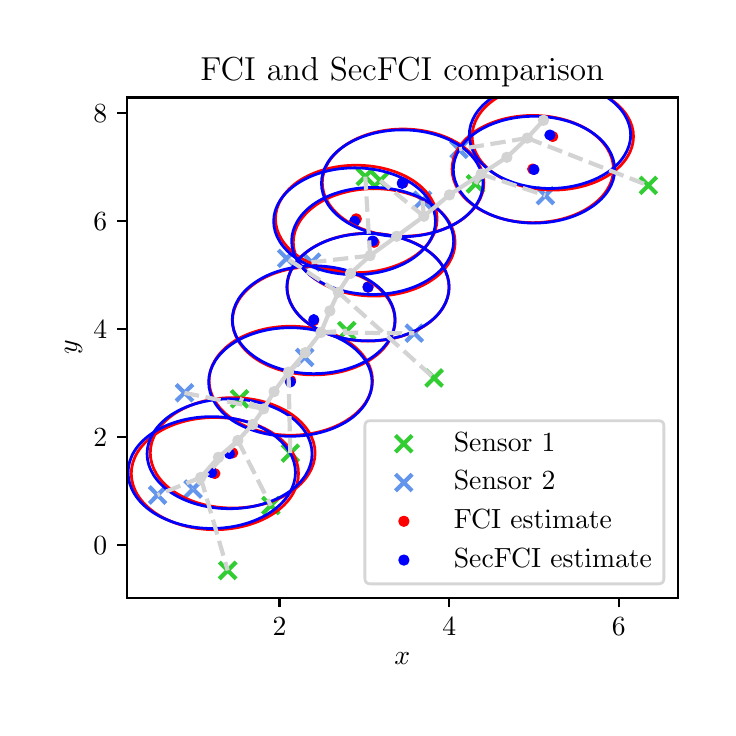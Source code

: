 \begingroup%
\makeatletter%
\begin{pgfpicture}%
\pgfpathrectangle{\pgfpointorigin}{\pgfqpoint{3.4in}{3.4in}}%
\pgfusepath{use as bounding box, clip}%
\begin{pgfscope}%
\pgfsetbuttcap%
\pgfsetmiterjoin%
\definecolor{currentfill}{rgb}{1.0,1.0,1.0}%
\pgfsetfillcolor{currentfill}%
\pgfsetlinewidth{0.0pt}%
\definecolor{currentstroke}{rgb}{1.0,1.0,1.0}%
\pgfsetstrokecolor{currentstroke}%
\pgfsetdash{}{0pt}%
\pgfpathmoveto{\pgfqpoint{0.0in}{0.0in}}%
\pgfpathlineto{\pgfqpoint{3.4in}{0.0in}}%
\pgfpathlineto{\pgfqpoint{3.4in}{3.4in}}%
\pgfpathlineto{\pgfqpoint{0.0in}{3.4in}}%
\pgfpathclose%
\pgfusepath{fill}%
\end{pgfscope}%
\begin{pgfscope}%
\pgfsetbuttcap%
\pgfsetmiterjoin%
\definecolor{currentfill}{rgb}{1.0,1.0,1.0}%
\pgfsetfillcolor{currentfill}%
\pgfsetlinewidth{0.0pt}%
\definecolor{currentstroke}{rgb}{0.0,0.0,0.0}%
\pgfsetstrokecolor{currentstroke}%
\pgfsetstrokeopacity{0.0}%
\pgfsetdash{}{0pt}%
\pgfpathmoveto{\pgfqpoint{0.496in}{0.55in}}%
\pgfpathlineto{\pgfqpoint{3.25in}{0.55in}}%
\pgfpathlineto{\pgfqpoint{3.25in}{3.051in}}%
\pgfpathlineto{\pgfqpoint{0.496in}{3.051in}}%
\pgfpathclose%
\pgfusepath{fill}%
\end{pgfscope}%
\begin{pgfscope}%
\pgfpathrectangle{\pgfqpoint{0.496in}{0.55in}}{\pgfqpoint{2.754in}{2.501in}}%
\pgfusepath{clip}%
\pgfsetbuttcap%
\pgfsetroundjoin%
\definecolor{currentfill}{rgb}{0.196,0.804,0.196}%
\pgfsetfillcolor{currentfill}%
\pgfsetlinewidth{1.506pt}%
\definecolor{currentstroke}{rgb}{0.196,0.804,0.196}%
\pgfsetstrokecolor{currentstroke}%
\pgfsetdash{}{0pt}%
\pgfpathmoveto{\pgfqpoint{0.958in}{0.644in}}%
\pgfpathlineto{\pgfqpoint{1.042in}{0.728in}}%
\pgfpathmoveto{\pgfqpoint{0.958in}{0.728in}}%
\pgfpathlineto{\pgfqpoint{1.042in}{0.644in}}%
\pgfusepath{stroke,fill}%
\end{pgfscope}%
\begin{pgfscope}%
\pgfpathrectangle{\pgfqpoint{0.496in}{0.55in}}{\pgfqpoint{2.754in}{2.501in}}%
\pgfusepath{clip}%
\pgfsetbuttcap%
\pgfsetroundjoin%
\definecolor{currentfill}{rgb}{0.196,0.804,0.196}%
\pgfsetfillcolor{currentfill}%
\pgfsetlinewidth{1.506pt}%
\definecolor{currentstroke}{rgb}{0.196,0.804,0.196}%
\pgfsetstrokecolor{currentstroke}%
\pgfsetdash{}{0pt}%
\pgfpathmoveto{\pgfqpoint{1.174in}{0.969in}}%
\pgfpathlineto{\pgfqpoint{1.258in}{1.052in}}%
\pgfpathmoveto{\pgfqpoint{1.174in}{1.052in}}%
\pgfpathlineto{\pgfqpoint{1.258in}{0.969in}}%
\pgfusepath{stroke,fill}%
\end{pgfscope}%
\begin{pgfscope}%
\pgfpathrectangle{\pgfqpoint{0.496in}{0.55in}}{\pgfqpoint{2.754in}{2.501in}}%
\pgfusepath{clip}%
\pgfsetbuttcap%
\pgfsetroundjoin%
\definecolor{currentfill}{rgb}{0.196,0.804,0.196}%
\pgfsetfillcolor{currentfill}%
\pgfsetlinewidth{1.506pt}%
\definecolor{currentstroke}{rgb}{0.196,0.804,0.196}%
\pgfsetstrokecolor{currentstroke}%
\pgfsetdash{}{0pt}%
\pgfpathmoveto{\pgfqpoint{1.018in}{1.502in}}%
\pgfpathlineto{\pgfqpoint{1.101in}{1.586in}}%
\pgfpathmoveto{\pgfqpoint{1.018in}{1.586in}}%
\pgfpathlineto{\pgfqpoint{1.101in}{1.502in}}%
\pgfusepath{stroke,fill}%
\end{pgfscope}%
\begin{pgfscope}%
\pgfpathrectangle{\pgfqpoint{0.496in}{0.55in}}{\pgfqpoint{2.754in}{2.501in}}%
\pgfusepath{clip}%
\pgfsetbuttcap%
\pgfsetroundjoin%
\definecolor{currentfill}{rgb}{0.196,0.804,0.196}%
\pgfsetfillcolor{currentfill}%
\pgfsetlinewidth{1.506pt}%
\definecolor{currentstroke}{rgb}{0.196,0.804,0.196}%
\pgfsetstrokecolor{currentstroke}%
\pgfsetdash{}{0pt}%
\pgfpathmoveto{\pgfqpoint{1.272in}{1.231in}}%
\pgfpathlineto{\pgfqpoint{1.355in}{1.314in}}%
\pgfpathmoveto{\pgfqpoint{1.272in}{1.314in}}%
\pgfpathlineto{\pgfqpoint{1.355in}{1.231in}}%
\pgfusepath{stroke,fill}%
\end{pgfscope}%
\begin{pgfscope}%
\pgfpathrectangle{\pgfqpoint{0.496in}{0.55in}}{\pgfqpoint{2.754in}{2.501in}}%
\pgfusepath{clip}%
\pgfsetbuttcap%
\pgfsetroundjoin%
\definecolor{currentfill}{rgb}{0.196,0.804,0.196}%
\pgfsetfillcolor{currentfill}%
\pgfsetlinewidth{1.506pt}%
\definecolor{currentstroke}{rgb}{0.196,0.804,0.196}%
\pgfsetstrokecolor{currentstroke}%
\pgfsetdash{}{0pt}%
\pgfpathmoveto{\pgfqpoint{1.554in}{1.843in}}%
\pgfpathlineto{\pgfqpoint{1.637in}{1.927in}}%
\pgfpathmoveto{\pgfqpoint{1.554in}{1.927in}}%
\pgfpathlineto{\pgfqpoint{1.637in}{1.843in}}%
\pgfusepath{stroke,fill}%
\end{pgfscope}%
\begin{pgfscope}%
\pgfpathrectangle{\pgfqpoint{0.496in}{0.55in}}{\pgfqpoint{2.754in}{2.501in}}%
\pgfusepath{clip}%
\pgfsetbuttcap%
\pgfsetroundjoin%
\definecolor{currentfill}{rgb}{0.196,0.804,0.196}%
\pgfsetfillcolor{currentfill}%
\pgfsetlinewidth{1.506pt}%
\definecolor{currentstroke}{rgb}{0.196,0.804,0.196}%
\pgfsetstrokecolor{currentstroke}%
\pgfsetdash{}{0pt}%
\pgfpathmoveto{\pgfqpoint{1.99in}{1.607in}}%
\pgfpathlineto{\pgfqpoint{2.074in}{1.69in}}%
\pgfpathmoveto{\pgfqpoint{1.99in}{1.69in}}%
\pgfpathlineto{\pgfqpoint{2.074in}{1.607in}}%
\pgfusepath{stroke,fill}%
\end{pgfscope}%
\begin{pgfscope}%
\pgfpathrectangle{\pgfqpoint{0.496in}{0.55in}}{\pgfqpoint{2.754in}{2.501in}}%
\pgfusepath{clip}%
\pgfsetbuttcap%
\pgfsetroundjoin%
\definecolor{currentfill}{rgb}{0.196,0.804,0.196}%
\pgfsetfillcolor{currentfill}%
\pgfsetlinewidth{1.506pt}%
\definecolor{currentstroke}{rgb}{0.196,0.804,0.196}%
\pgfsetstrokecolor{currentstroke}%
\pgfsetdash{}{0pt}%
\pgfpathmoveto{\pgfqpoint{1.646in}{2.614in}}%
\pgfpathlineto{\pgfqpoint{1.729in}{2.697in}}%
\pgfpathmoveto{\pgfqpoint{1.646in}{2.697in}}%
\pgfpathlineto{\pgfqpoint{1.729in}{2.614in}}%
\pgfusepath{stroke,fill}%
\end{pgfscope}%
\begin{pgfscope}%
\pgfpathrectangle{\pgfqpoint{0.496in}{0.55in}}{\pgfqpoint{2.754in}{2.501in}}%
\pgfusepath{clip}%
\pgfsetbuttcap%
\pgfsetroundjoin%
\definecolor{currentfill}{rgb}{0.196,0.804,0.196}%
\pgfsetfillcolor{currentfill}%
\pgfsetlinewidth{1.506pt}%
\definecolor{currentstroke}{rgb}{0.196,0.804,0.196}%
\pgfsetstrokecolor{currentstroke}%
\pgfsetdash{}{0pt}%
\pgfpathmoveto{\pgfqpoint{1.721in}{2.594in}}%
\pgfpathlineto{\pgfqpoint{1.804in}{2.677in}}%
\pgfpathmoveto{\pgfqpoint{1.721in}{2.677in}}%
\pgfpathlineto{\pgfqpoint{1.804in}{2.594in}}%
\pgfusepath{stroke,fill}%
\end{pgfscope}%
\begin{pgfscope}%
\pgfpathrectangle{\pgfqpoint{0.496in}{0.55in}}{\pgfqpoint{2.754in}{2.501in}}%
\pgfusepath{clip}%
\pgfsetbuttcap%
\pgfsetroundjoin%
\definecolor{currentfill}{rgb}{0.196,0.804,0.196}%
\pgfsetfillcolor{currentfill}%
\pgfsetlinewidth{1.506pt}%
\definecolor{currentstroke}{rgb}{0.196,0.804,0.196}%
\pgfsetstrokecolor{currentstroke}%
\pgfsetdash{}{0pt}%
\pgfpathmoveto{\pgfqpoint{2.197in}{2.577in}}%
\pgfpathlineto{\pgfqpoint{2.281in}{2.661in}}%
\pgfpathmoveto{\pgfqpoint{2.197in}{2.661in}}%
\pgfpathlineto{\pgfqpoint{2.281in}{2.577in}}%
\pgfusepath{stroke,fill}%
\end{pgfscope}%
\begin{pgfscope}%
\pgfpathrectangle{\pgfqpoint{0.496in}{0.55in}}{\pgfqpoint{2.754in}{2.501in}}%
\pgfusepath{clip}%
\pgfsetbuttcap%
\pgfsetroundjoin%
\definecolor{currentfill}{rgb}{0.196,0.804,0.196}%
\pgfsetfillcolor{currentfill}%
\pgfsetlinewidth{1.506pt}%
\definecolor{currentstroke}{rgb}{0.196,0.804,0.196}%
\pgfsetstrokecolor{currentstroke}%
\pgfsetdash{}{0pt}%
\pgfpathmoveto{\pgfqpoint{3.062in}{2.57in}}%
\pgfpathlineto{\pgfqpoint{3.145in}{2.653in}}%
\pgfpathmoveto{\pgfqpoint{3.062in}{2.653in}}%
\pgfpathlineto{\pgfqpoint{3.145in}{2.57in}}%
\pgfusepath{stroke,fill}%
\end{pgfscope}%
\begin{pgfscope}%
\pgfpathrectangle{\pgfqpoint{0.496in}{0.55in}}{\pgfqpoint{2.754in}{2.501in}}%
\pgfusepath{clip}%
\pgfsetbuttcap%
\pgfsetroundjoin%
\definecolor{currentfill}{rgb}{0.392,0.584,0.929}%
\pgfsetfillcolor{currentfill}%
\pgfsetlinewidth{1.506pt}%
\definecolor{currentstroke}{rgb}{0.392,0.584,0.929}%
\pgfsetstrokecolor{currentstroke}%
\pgfsetdash{}{0pt}%
\pgfpathmoveto{\pgfqpoint{0.608in}{1.021in}}%
\pgfpathlineto{\pgfqpoint{0.691in}{1.105in}}%
\pgfpathmoveto{\pgfqpoint{0.608in}{1.105in}}%
\pgfpathlineto{\pgfqpoint{0.691in}{1.021in}}%
\pgfusepath{stroke,fill}%
\end{pgfscope}%
\begin{pgfscope}%
\pgfpathrectangle{\pgfqpoint{0.496in}{0.55in}}{\pgfqpoint{2.754in}{2.501in}}%
\pgfusepath{clip}%
\pgfsetbuttcap%
\pgfsetroundjoin%
\definecolor{currentfill}{rgb}{0.392,0.584,0.929}%
\pgfsetfillcolor{currentfill}%
\pgfsetlinewidth{1.506pt}%
\definecolor{currentstroke}{rgb}{0.392,0.584,0.929}%
\pgfsetstrokecolor{currentstroke}%
\pgfsetdash{}{0pt}%
\pgfpathmoveto{\pgfqpoint{0.785in}{1.051in}}%
\pgfpathlineto{\pgfqpoint{0.869in}{1.135in}}%
\pgfpathmoveto{\pgfqpoint{0.785in}{1.135in}}%
\pgfpathlineto{\pgfqpoint{0.869in}{1.051in}}%
\pgfusepath{stroke,fill}%
\end{pgfscope}%
\begin{pgfscope}%
\pgfpathrectangle{\pgfqpoint{0.496in}{0.55in}}{\pgfqpoint{2.754in}{2.501in}}%
\pgfusepath{clip}%
\pgfsetbuttcap%
\pgfsetroundjoin%
\definecolor{currentfill}{rgb}{0.392,0.584,0.929}%
\pgfsetfillcolor{currentfill}%
\pgfsetlinewidth{1.506pt}%
\definecolor{currentstroke}{rgb}{0.392,0.584,0.929}%
\pgfsetstrokecolor{currentstroke}%
\pgfsetdash{}{0pt}%
\pgfpathmoveto{\pgfqpoint{0.742in}{1.533in}}%
\pgfpathlineto{\pgfqpoint{0.826in}{1.616in}}%
\pgfpathmoveto{\pgfqpoint{0.742in}{1.616in}}%
\pgfpathlineto{\pgfqpoint{0.826in}{1.533in}}%
\pgfusepath{stroke,fill}%
\end{pgfscope}%
\begin{pgfscope}%
\pgfpathrectangle{\pgfqpoint{0.496in}{0.55in}}{\pgfqpoint{2.754in}{2.501in}}%
\pgfusepath{clip}%
\pgfsetbuttcap%
\pgfsetroundjoin%
\definecolor{currentfill}{rgb}{0.392,0.584,0.929}%
\pgfsetfillcolor{currentfill}%
\pgfsetlinewidth{1.506pt}%
\definecolor{currentstroke}{rgb}{0.392,0.584,0.929}%
\pgfsetstrokecolor{currentstroke}%
\pgfsetdash{}{0pt}%
\pgfpathmoveto{\pgfqpoint{1.343in}{1.71in}}%
\pgfpathlineto{\pgfqpoint{1.427in}{1.793in}}%
\pgfpathmoveto{\pgfqpoint{1.343in}{1.793in}}%
\pgfpathlineto{\pgfqpoint{1.427in}{1.71in}}%
\pgfusepath{stroke,fill}%
\end{pgfscope}%
\begin{pgfscope}%
\pgfpathrectangle{\pgfqpoint{0.496in}{0.55in}}{\pgfqpoint{2.754in}{2.501in}}%
\pgfusepath{clip}%
\pgfsetbuttcap%
\pgfsetroundjoin%
\definecolor{currentfill}{rgb}{0.392,0.584,0.929}%
\pgfsetfillcolor{currentfill}%
\pgfsetlinewidth{1.506pt}%
\definecolor{currentstroke}{rgb}{0.392,0.584,0.929}%
\pgfsetstrokecolor{currentstroke}%
\pgfsetdash{}{0pt}%
\pgfpathmoveto{\pgfqpoint{1.891in}{1.831in}}%
\pgfpathlineto{\pgfqpoint{1.975in}{1.914in}}%
\pgfpathmoveto{\pgfqpoint{1.891in}{1.914in}}%
\pgfpathlineto{\pgfqpoint{1.975in}{1.831in}}%
\pgfusepath{stroke,fill}%
\end{pgfscope}%
\begin{pgfscope}%
\pgfpathrectangle{\pgfqpoint{0.496in}{0.55in}}{\pgfqpoint{2.754in}{2.501in}}%
\pgfusepath{clip}%
\pgfsetbuttcap%
\pgfsetroundjoin%
\definecolor{currentfill}{rgb}{0.392,0.584,0.929}%
\pgfsetfillcolor{currentfill}%
\pgfsetlinewidth{1.506pt}%
\definecolor{currentstroke}{rgb}{0.392,0.584,0.929}%
\pgfsetstrokecolor{currentstroke}%
\pgfsetdash{}{0pt}%
\pgfpathmoveto{\pgfqpoint{1.253in}{2.205in}}%
\pgfpathlineto{\pgfqpoint{1.337in}{2.288in}}%
\pgfpathmoveto{\pgfqpoint{1.253in}{2.288in}}%
\pgfpathlineto{\pgfqpoint{1.337in}{2.205in}}%
\pgfusepath{stroke,fill}%
\end{pgfscope}%
\begin{pgfscope}%
\pgfpathrectangle{\pgfqpoint{0.496in}{0.55in}}{\pgfqpoint{2.754in}{2.501in}}%
\pgfusepath{clip}%
\pgfsetbuttcap%
\pgfsetroundjoin%
\definecolor{currentfill}{rgb}{0.392,0.584,0.929}%
\pgfsetfillcolor{currentfill}%
\pgfsetlinewidth{1.506pt}%
\definecolor{currentstroke}{rgb}{0.392,0.584,0.929}%
\pgfsetstrokecolor{currentstroke}%
\pgfsetdash{}{0pt}%
\pgfpathmoveto{\pgfqpoint{1.378in}{2.186in}}%
\pgfpathlineto{\pgfqpoint{1.461in}{2.269in}}%
\pgfpathmoveto{\pgfqpoint{1.378in}{2.269in}}%
\pgfpathlineto{\pgfqpoint{1.461in}{2.186in}}%
\pgfusepath{stroke,fill}%
\end{pgfscope}%
\begin{pgfscope}%
\pgfpathrectangle{\pgfqpoint{0.496in}{0.55in}}{\pgfqpoint{2.754in}{2.501in}}%
\pgfusepath{clip}%
\pgfsetbuttcap%
\pgfsetroundjoin%
\definecolor{currentfill}{rgb}{0.392,0.584,0.929}%
\pgfsetfillcolor{currentfill}%
\pgfsetlinewidth{1.506pt}%
\definecolor{currentstroke}{rgb}{0.392,0.584,0.929}%
\pgfsetstrokecolor{currentstroke}%
\pgfsetdash{}{0pt}%
\pgfpathmoveto{\pgfqpoint{1.932in}{2.495in}}%
\pgfpathlineto{\pgfqpoint{2.016in}{2.579in}}%
\pgfpathmoveto{\pgfqpoint{1.932in}{2.579in}}%
\pgfpathlineto{\pgfqpoint{2.016in}{2.495in}}%
\pgfusepath{stroke,fill}%
\end{pgfscope}%
\begin{pgfscope}%
\pgfpathrectangle{\pgfqpoint{0.496in}{0.55in}}{\pgfqpoint{2.754in}{2.501in}}%
\pgfusepath{clip}%
\pgfsetbuttcap%
\pgfsetroundjoin%
\definecolor{currentfill}{rgb}{0.392,0.584,0.929}%
\pgfsetfillcolor{currentfill}%
\pgfsetlinewidth{1.506pt}%
\definecolor{currentstroke}{rgb}{0.392,0.584,0.929}%
\pgfsetstrokecolor{currentstroke}%
\pgfsetdash{}{0pt}%
\pgfpathmoveto{\pgfqpoint{2.547in}{2.519in}}%
\pgfpathlineto{\pgfqpoint{2.63in}{2.602in}}%
\pgfpathmoveto{\pgfqpoint{2.547in}{2.602in}}%
\pgfpathlineto{\pgfqpoint{2.63in}{2.519in}}%
\pgfusepath{stroke,fill}%
\end{pgfscope}%
\begin{pgfscope}%
\pgfpathrectangle{\pgfqpoint{0.496in}{0.55in}}{\pgfqpoint{2.754in}{2.501in}}%
\pgfusepath{clip}%
\pgfsetbuttcap%
\pgfsetroundjoin%
\definecolor{currentfill}{rgb}{0.392,0.584,0.929}%
\pgfsetfillcolor{currentfill}%
\pgfsetlinewidth{1.506pt}%
\definecolor{currentstroke}{rgb}{0.392,0.584,0.929}%
\pgfsetstrokecolor{currentstroke}%
\pgfsetdash{}{0pt}%
\pgfpathmoveto{\pgfqpoint{2.115in}{2.75in}}%
\pgfpathlineto{\pgfqpoint{2.198in}{2.833in}}%
\pgfpathmoveto{\pgfqpoint{2.115in}{2.833in}}%
\pgfpathlineto{\pgfqpoint{2.198in}{2.75in}}%
\pgfusepath{stroke,fill}%
\end{pgfscope}%
\begin{pgfscope}%
\pgfpathrectangle{\pgfqpoint{0.496in}{0.55in}}{\pgfqpoint{2.754in}{2.501in}}%
\pgfusepath{clip}%
\pgfsetbuttcap%
\pgfsetroundjoin%
\definecolor{currentfill}{rgb}{1.0,0.0,0.0}%
\pgfsetfillcolor{currentfill}%
\pgfsetlinewidth{1.004pt}%
\definecolor{currentstroke}{rgb}{1.0,0.0,0.0}%
\pgfsetstrokecolor{currentstroke}%
\pgfsetdash{}{0pt}%
\pgfpathmoveto{\pgfqpoint{0.936in}{1.15in}}%
\pgfpathcurveto{\pgfqpoint{0.941in}{1.15in}}{\pgfqpoint{0.947in}{1.152in}}{\pgfqpoint{0.95in}{1.156in}}%
\pgfpathcurveto{\pgfqpoint{0.954in}{1.16in}}{\pgfqpoint{0.957in}{1.165in}}{\pgfqpoint{0.957in}{1.171in}}%
\pgfpathcurveto{\pgfqpoint{0.957in}{1.176in}}{\pgfqpoint{0.954in}{1.181in}}{\pgfqpoint{0.95in}{1.185in}}%
\pgfpathcurveto{\pgfqpoint{0.947in}{1.189in}}{\pgfqpoint{0.941in}{1.191in}}{\pgfqpoint{0.936in}{1.191in}}%
\pgfpathcurveto{\pgfqpoint{0.93in}{1.191in}}{\pgfqpoint{0.925in}{1.189in}}{\pgfqpoint{0.921in}{1.185in}}%
\pgfpathcurveto{\pgfqpoint{0.917in}{1.181in}}{\pgfqpoint{0.915in}{1.176in}}{\pgfqpoint{0.915in}{1.171in}}%
\pgfpathcurveto{\pgfqpoint{0.915in}{1.165in}}{\pgfqpoint{0.917in}{1.16in}}{\pgfqpoint{0.921in}{1.156in}}%
\pgfpathcurveto{\pgfqpoint{0.925in}{1.152in}}{\pgfqpoint{0.93in}{1.15in}}{\pgfqpoint{0.936in}{1.15in}}%
\pgfpathclose%
\pgfusepath{stroke,fill}%
\end{pgfscope}%
\begin{pgfscope}%
\pgfpathrectangle{\pgfqpoint{0.496in}{0.55in}}{\pgfqpoint{2.754in}{2.501in}}%
\pgfusepath{clip}%
\pgfsetbuttcap%
\pgfsetroundjoin%
\definecolor{currentfill}{rgb}{1.0,0.0,0.0}%
\pgfsetfillcolor{currentfill}%
\pgfsetlinewidth{1.004pt}%
\definecolor{currentstroke}{rgb}{1.0,0.0,0.0}%
\pgfsetstrokecolor{currentstroke}%
\pgfsetdash{}{0pt}%
\pgfpathmoveto{\pgfqpoint{1.025in}{1.253in}}%
\pgfpathcurveto{\pgfqpoint{1.03in}{1.253in}}{\pgfqpoint{1.035in}{1.255in}}{\pgfqpoint{1.039in}{1.259in}}%
\pgfpathcurveto{\pgfqpoint{1.043in}{1.263in}}{\pgfqpoint{1.046in}{1.268in}}{\pgfqpoint{1.046in}{1.274in}}%
\pgfpathcurveto{\pgfqpoint{1.046in}{1.279in}}{\pgfqpoint{1.043in}{1.285in}}{\pgfqpoint{1.039in}{1.289in}}%
\pgfpathcurveto{\pgfqpoint{1.035in}{1.293in}}{\pgfqpoint{1.03in}{1.295in}}{\pgfqpoint{1.025in}{1.295in}}%
\pgfpathcurveto{\pgfqpoint{1.019in}{1.295in}}{\pgfqpoint{1.014in}{1.293in}}{\pgfqpoint{1.01in}{1.289in}}%
\pgfpathcurveto{\pgfqpoint{1.006in}{1.285in}}{\pgfqpoint{1.004in}{1.279in}}{\pgfqpoint{1.004in}{1.274in}}%
\pgfpathcurveto{\pgfqpoint{1.004in}{1.268in}}{\pgfqpoint{1.006in}{1.263in}}{\pgfqpoint{1.01in}{1.259in}}%
\pgfpathcurveto{\pgfqpoint{1.014in}{1.255in}}{\pgfqpoint{1.019in}{1.253in}}{\pgfqpoint{1.025in}{1.253in}}%
\pgfpathclose%
\pgfusepath{stroke,fill}%
\end{pgfscope}%
\begin{pgfscope}%
\pgfpathrectangle{\pgfqpoint{0.496in}{0.55in}}{\pgfqpoint{2.754in}{2.501in}}%
\pgfusepath{clip}%
\pgfsetbuttcap%
\pgfsetroundjoin%
\definecolor{currentfill}{rgb}{1.0,0.0,0.0}%
\pgfsetfillcolor{currentfill}%
\pgfsetlinewidth{1.004pt}%
\definecolor{currentstroke}{rgb}{1.0,0.0,0.0}%
\pgfsetstrokecolor{currentstroke}%
\pgfsetdash{}{0pt}%
\pgfpathmoveto{\pgfqpoint{1.315in}{1.614in}}%
\pgfpathcurveto{\pgfqpoint{1.321in}{1.614in}}{\pgfqpoint{1.326in}{1.616in}}{\pgfqpoint{1.33in}{1.62in}}%
\pgfpathcurveto{\pgfqpoint{1.334in}{1.624in}}{\pgfqpoint{1.336in}{1.629in}}{\pgfqpoint{1.336in}{1.635in}}%
\pgfpathcurveto{\pgfqpoint{1.336in}{1.64in}}{\pgfqpoint{1.334in}{1.646in}}{\pgfqpoint{1.33in}{1.65in}}%
\pgfpathcurveto{\pgfqpoint{1.326in}{1.653in}}{\pgfqpoint{1.321in}{1.656in}}{\pgfqpoint{1.315in}{1.656in}}%
\pgfpathcurveto{\pgfqpoint{1.31in}{1.656in}}{\pgfqpoint{1.305in}{1.653in}}{\pgfqpoint{1.301in}{1.65in}}%
\pgfpathcurveto{\pgfqpoint{1.297in}{1.646in}}{\pgfqpoint{1.295in}{1.64in}}{\pgfqpoint{1.295in}{1.635in}}%
\pgfpathcurveto{\pgfqpoint{1.295in}{1.629in}}{\pgfqpoint{1.297in}{1.624in}}{\pgfqpoint{1.301in}{1.62in}}%
\pgfpathcurveto{\pgfqpoint{1.305in}{1.616in}}{\pgfqpoint{1.31in}{1.614in}}{\pgfqpoint{1.315in}{1.614in}}%
\pgfpathclose%
\pgfusepath{stroke,fill}%
\end{pgfscope}%
\begin{pgfscope}%
\pgfpathrectangle{\pgfqpoint{0.496in}{0.55in}}{\pgfqpoint{2.754in}{2.501in}}%
\pgfusepath{clip}%
\pgfsetbuttcap%
\pgfsetroundjoin%
\definecolor{currentfill}{rgb}{1.0,0.0,0.0}%
\pgfsetfillcolor{currentfill}%
\pgfsetlinewidth{1.004pt}%
\definecolor{currentstroke}{rgb}{1.0,0.0,0.0}%
\pgfsetstrokecolor{currentstroke}%
\pgfsetdash{}{0pt}%
\pgfpathmoveto{\pgfqpoint{1.431in}{1.914in}}%
\pgfpathcurveto{\pgfqpoint{1.436in}{1.914in}}{\pgfqpoint{1.441in}{1.916in}}{\pgfqpoint{1.445in}{1.92in}}%
\pgfpathcurveto{\pgfqpoint{1.449in}{1.924in}}{\pgfqpoint{1.451in}{1.929in}}{\pgfqpoint{1.451in}{1.935in}}%
\pgfpathcurveto{\pgfqpoint{1.451in}{1.94in}}{\pgfqpoint{1.449in}{1.946in}}{\pgfqpoint{1.445in}{1.95in}}%
\pgfpathcurveto{\pgfqpoint{1.441in}{1.953in}}{\pgfqpoint{1.436in}{1.956in}}{\pgfqpoint{1.431in}{1.956in}}%
\pgfpathcurveto{\pgfqpoint{1.425in}{1.956in}}{\pgfqpoint{1.42in}{1.953in}}{\pgfqpoint{1.416in}{1.95in}}%
\pgfpathcurveto{\pgfqpoint{1.412in}{1.946in}}{\pgfqpoint{1.41in}{1.94in}}{\pgfqpoint{1.41in}{1.935in}}%
\pgfpathcurveto{\pgfqpoint{1.41in}{1.929in}}{\pgfqpoint{1.412in}{1.924in}}{\pgfqpoint{1.416in}{1.92in}}%
\pgfpathcurveto{\pgfqpoint{1.42in}{1.916in}}{\pgfqpoint{1.425in}{1.914in}}{\pgfqpoint{1.431in}{1.914in}}%
\pgfpathclose%
\pgfusepath{stroke,fill}%
\end{pgfscope}%
\begin{pgfscope}%
\pgfpathrectangle{\pgfqpoint{0.496in}{0.55in}}{\pgfqpoint{2.754in}{2.501in}}%
\pgfusepath{clip}%
\pgfsetbuttcap%
\pgfsetroundjoin%
\definecolor{currentfill}{rgb}{1.0,0.0,0.0}%
\pgfsetfillcolor{currentfill}%
\pgfsetlinewidth{1.004pt}%
\definecolor{currentstroke}{rgb}{1.0,0.0,0.0}%
\pgfsetstrokecolor{currentstroke}%
\pgfsetdash{}{0pt}%
\pgfpathmoveto{\pgfqpoint{1.702in}{2.082in}}%
\pgfpathcurveto{\pgfqpoint{1.708in}{2.082in}}{\pgfqpoint{1.713in}{2.084in}}{\pgfqpoint{1.717in}{2.088in}}%
\pgfpathcurveto{\pgfqpoint{1.721in}{2.092in}}{\pgfqpoint{1.723in}{2.097in}}{\pgfqpoint{1.723in}{2.103in}}%
\pgfpathcurveto{\pgfqpoint{1.723in}{2.108in}}{\pgfqpoint{1.721in}{2.114in}}{\pgfqpoint{1.717in}{2.118in}}%
\pgfpathcurveto{\pgfqpoint{1.713in}{2.121in}}{\pgfqpoint{1.708in}{2.124in}}{\pgfqpoint{1.702in}{2.124in}}%
\pgfpathcurveto{\pgfqpoint{1.696in}{2.124in}}{\pgfqpoint{1.691in}{2.121in}}{\pgfqpoint{1.687in}{2.118in}}%
\pgfpathcurveto{\pgfqpoint{1.683in}{2.114in}}{\pgfqpoint{1.681in}{2.108in}}{\pgfqpoint{1.681in}{2.103in}}%
\pgfpathcurveto{\pgfqpoint{1.681in}{2.097in}}{\pgfqpoint{1.683in}{2.092in}}{\pgfqpoint{1.687in}{2.088in}}%
\pgfpathcurveto{\pgfqpoint{1.691in}{2.084in}}{\pgfqpoint{1.696in}{2.082in}}{\pgfqpoint{1.702in}{2.082in}}%
\pgfpathclose%
\pgfusepath{stroke,fill}%
\end{pgfscope}%
\begin{pgfscope}%
\pgfpathrectangle{\pgfqpoint{0.496in}{0.55in}}{\pgfqpoint{2.754in}{2.501in}}%
\pgfusepath{clip}%
\pgfsetbuttcap%
\pgfsetroundjoin%
\definecolor{currentfill}{rgb}{1.0,0.0,0.0}%
\pgfsetfillcolor{currentfill}%
\pgfsetlinewidth{1.004pt}%
\definecolor{currentstroke}{rgb}{1.0,0.0,0.0}%
\pgfsetstrokecolor{currentstroke}%
\pgfsetdash{}{0pt}%
\pgfpathmoveto{\pgfqpoint{1.733in}{2.306in}}%
\pgfpathcurveto{\pgfqpoint{1.738in}{2.306in}}{\pgfqpoint{1.743in}{2.308in}}{\pgfqpoint{1.747in}{2.312in}}%
\pgfpathcurveto{\pgfqpoint{1.751in}{2.316in}}{\pgfqpoint{1.753in}{2.321in}}{\pgfqpoint{1.753in}{2.327in}}%
\pgfpathcurveto{\pgfqpoint{1.753in}{2.332in}}{\pgfqpoint{1.751in}{2.337in}}{\pgfqpoint{1.747in}{2.341in}}%
\pgfpathcurveto{\pgfqpoint{1.743in}{2.345in}}{\pgfqpoint{1.738in}{2.347in}}{\pgfqpoint{1.733in}{2.347in}}%
\pgfpathcurveto{\pgfqpoint{1.727in}{2.347in}}{\pgfqpoint{1.722in}{2.345in}}{\pgfqpoint{1.718in}{2.341in}}%
\pgfpathcurveto{\pgfqpoint{1.714in}{2.337in}}{\pgfqpoint{1.712in}{2.332in}}{\pgfqpoint{1.712in}{2.327in}}%
\pgfpathcurveto{\pgfqpoint{1.712in}{2.321in}}{\pgfqpoint{1.714in}{2.316in}}{\pgfqpoint{1.718in}{2.312in}}%
\pgfpathcurveto{\pgfqpoint{1.722in}{2.308in}}{\pgfqpoint{1.727in}{2.306in}}{\pgfqpoint{1.733in}{2.306in}}%
\pgfpathclose%
\pgfusepath{stroke,fill}%
\end{pgfscope}%
\begin{pgfscope}%
\pgfpathrectangle{\pgfqpoint{0.496in}{0.55in}}{\pgfqpoint{2.754in}{2.501in}}%
\pgfusepath{clip}%
\pgfsetbuttcap%
\pgfsetroundjoin%
\definecolor{currentfill}{rgb}{1.0,0.0,0.0}%
\pgfsetfillcolor{currentfill}%
\pgfsetlinewidth{1.004pt}%
\definecolor{currentstroke}{rgb}{1.0,0.0,0.0}%
\pgfsetstrokecolor{currentstroke}%
\pgfsetdash{}{0pt}%
\pgfpathmoveto{\pgfqpoint{1.643in}{2.423in}}%
\pgfpathcurveto{\pgfqpoint{1.649in}{2.423in}}{\pgfqpoint{1.654in}{2.425in}}{\pgfqpoint{1.658in}{2.429in}}%
\pgfpathcurveto{\pgfqpoint{1.662in}{2.433in}}{\pgfqpoint{1.664in}{2.438in}}{\pgfqpoint{1.664in}{2.444in}}%
\pgfpathcurveto{\pgfqpoint{1.664in}{2.449in}}{\pgfqpoint{1.662in}{2.455in}}{\pgfqpoint{1.658in}{2.459in}}%
\pgfpathcurveto{\pgfqpoint{1.654in}{2.463in}}{\pgfqpoint{1.649in}{2.465in}}{\pgfqpoint{1.643in}{2.465in}}%
\pgfpathcurveto{\pgfqpoint{1.638in}{2.465in}}{\pgfqpoint{1.632in}{2.463in}}{\pgfqpoint{1.628in}{2.459in}}%
\pgfpathcurveto{\pgfqpoint{1.624in}{2.455in}}{\pgfqpoint{1.622in}{2.449in}}{\pgfqpoint{1.622in}{2.444in}}%
\pgfpathcurveto{\pgfqpoint{1.622in}{2.438in}}{\pgfqpoint{1.624in}{2.433in}}{\pgfqpoint{1.628in}{2.429in}}%
\pgfpathcurveto{\pgfqpoint{1.632in}{2.425in}}{\pgfqpoint{1.638in}{2.423in}}{\pgfqpoint{1.643in}{2.423in}}%
\pgfpathclose%
\pgfusepath{stroke,fill}%
\end{pgfscope}%
\begin{pgfscope}%
\pgfpathrectangle{\pgfqpoint{0.496in}{0.55in}}{\pgfqpoint{2.754in}{2.501in}}%
\pgfusepath{clip}%
\pgfsetbuttcap%
\pgfsetroundjoin%
\definecolor{currentfill}{rgb}{1.0,0.0,0.0}%
\pgfsetfillcolor{currentfill}%
\pgfsetlinewidth{1.004pt}%
\definecolor{currentstroke}{rgb}{1.0,0.0,0.0}%
\pgfsetstrokecolor{currentstroke}%
\pgfsetdash{}{0pt}%
\pgfpathmoveto{\pgfqpoint{1.877in}{2.604in}}%
\pgfpathcurveto{\pgfqpoint{1.883in}{2.604in}}{\pgfqpoint{1.888in}{2.606in}}{\pgfqpoint{1.892in}{2.61in}}%
\pgfpathcurveto{\pgfqpoint{1.896in}{2.614in}}{\pgfqpoint{1.898in}{2.619in}}{\pgfqpoint{1.898in}{2.625in}}%
\pgfpathcurveto{\pgfqpoint{1.898in}{2.63in}}{\pgfqpoint{1.896in}{2.636in}}{\pgfqpoint{1.892in}{2.64in}}%
\pgfpathcurveto{\pgfqpoint{1.888in}{2.644in}}{\pgfqpoint{1.883in}{2.646in}}{\pgfqpoint{1.877in}{2.646in}}%
\pgfpathcurveto{\pgfqpoint{1.872in}{2.646in}}{\pgfqpoint{1.866in}{2.644in}}{\pgfqpoint{1.862in}{2.64in}}%
\pgfpathcurveto{\pgfqpoint{1.859in}{2.636in}}{\pgfqpoint{1.856in}{2.63in}}{\pgfqpoint{1.856in}{2.625in}}%
\pgfpathcurveto{\pgfqpoint{1.856in}{2.619in}}{\pgfqpoint{1.859in}{2.614in}}{\pgfqpoint{1.862in}{2.61in}}%
\pgfpathcurveto{\pgfqpoint{1.866in}{2.606in}}{\pgfqpoint{1.872in}{2.604in}}{\pgfqpoint{1.877in}{2.604in}}%
\pgfpathclose%
\pgfusepath{stroke,fill}%
\end{pgfscope}%
\begin{pgfscope}%
\pgfpathrectangle{\pgfqpoint{0.496in}{0.55in}}{\pgfqpoint{2.754in}{2.501in}}%
\pgfusepath{clip}%
\pgfsetbuttcap%
\pgfsetroundjoin%
\definecolor{currentfill}{rgb}{1.0,0.0,0.0}%
\pgfsetfillcolor{currentfill}%
\pgfsetlinewidth{1.004pt}%
\definecolor{currentstroke}{rgb}{1.0,0.0,0.0}%
\pgfsetstrokecolor{currentstroke}%
\pgfsetdash{}{0pt}%
\pgfpathmoveto{\pgfqpoint{2.525in}{2.672in}}%
\pgfpathcurveto{\pgfqpoint{2.531in}{2.672in}}{\pgfqpoint{2.536in}{2.675in}}{\pgfqpoint{2.54in}{2.678in}}%
\pgfpathcurveto{\pgfqpoint{2.544in}{2.682in}}{\pgfqpoint{2.546in}{2.688in}}{\pgfqpoint{2.546in}{2.693in}}%
\pgfpathcurveto{\pgfqpoint{2.546in}{2.699in}}{\pgfqpoint{2.544in}{2.704in}}{\pgfqpoint{2.54in}{2.708in}}%
\pgfpathcurveto{\pgfqpoint{2.536in}{2.712in}}{\pgfqpoint{2.531in}{2.714in}}{\pgfqpoint{2.525in}{2.714in}}%
\pgfpathcurveto{\pgfqpoint{2.52in}{2.714in}}{\pgfqpoint{2.514in}{2.712in}}{\pgfqpoint{2.511in}{2.708in}}%
\pgfpathcurveto{\pgfqpoint{2.507in}{2.704in}}{\pgfqpoint{2.504in}{2.699in}}{\pgfqpoint{2.504in}{2.693in}}%
\pgfpathcurveto{\pgfqpoint{2.504in}{2.688in}}{\pgfqpoint{2.507in}{2.682in}}{\pgfqpoint{2.511in}{2.678in}}%
\pgfpathcurveto{\pgfqpoint{2.514in}{2.675in}}{\pgfqpoint{2.52in}{2.672in}}{\pgfqpoint{2.525in}{2.672in}}%
\pgfpathclose%
\pgfusepath{stroke,fill}%
\end{pgfscope}%
\begin{pgfscope}%
\pgfpathrectangle{\pgfqpoint{0.496in}{0.55in}}{\pgfqpoint{2.754in}{2.501in}}%
\pgfusepath{clip}%
\pgfsetbuttcap%
\pgfsetroundjoin%
\definecolor{currentfill}{rgb}{1.0,0.0,0.0}%
\pgfsetfillcolor{currentfill}%
\pgfsetlinewidth{1.004pt}%
\definecolor{currentstroke}{rgb}{1.0,0.0,0.0}%
\pgfsetstrokecolor{currentstroke}%
\pgfsetdash{}{0pt}%
\pgfpathmoveto{\pgfqpoint{2.625in}{2.835in}}%
\pgfpathcurveto{\pgfqpoint{2.631in}{2.835in}}{\pgfqpoint{2.636in}{2.837in}}{\pgfqpoint{2.64in}{2.841in}}%
\pgfpathcurveto{\pgfqpoint{2.644in}{2.845in}}{\pgfqpoint{2.646in}{2.85in}}{\pgfqpoint{2.646in}{2.856in}}%
\pgfpathcurveto{\pgfqpoint{2.646in}{2.861in}}{\pgfqpoint{2.644in}{2.866in}}{\pgfqpoint{2.64in}{2.87in}}%
\pgfpathcurveto{\pgfqpoint{2.636in}{2.874in}}{\pgfqpoint{2.631in}{2.876in}}{\pgfqpoint{2.625in}{2.876in}}%
\pgfpathcurveto{\pgfqpoint{2.62in}{2.876in}}{\pgfqpoint{2.614in}{2.874in}}{\pgfqpoint{2.611in}{2.87in}}%
\pgfpathcurveto{\pgfqpoint{2.607in}{2.866in}}{\pgfqpoint{2.604in}{2.861in}}{\pgfqpoint{2.604in}{2.856in}}%
\pgfpathcurveto{\pgfqpoint{2.604in}{2.85in}}{\pgfqpoint{2.607in}{2.845in}}{\pgfqpoint{2.611in}{2.841in}}%
\pgfpathcurveto{\pgfqpoint{2.614in}{2.837in}}{\pgfqpoint{2.62in}{2.835in}}{\pgfqpoint{2.625in}{2.835in}}%
\pgfpathclose%
\pgfusepath{stroke,fill}%
\end{pgfscope}%
\begin{pgfscope}%
\pgfpathrectangle{\pgfqpoint{0.496in}{0.55in}}{\pgfqpoint{2.754in}{2.501in}}%
\pgfusepath{clip}%
\pgfsetbuttcap%
\pgfsetroundjoin%
\definecolor{currentfill}{rgb}{0.0,0.0,1.0}%
\pgfsetfillcolor{currentfill}%
\pgfsetlinewidth{1.004pt}%
\definecolor{currentstroke}{rgb}{0.0,0.0,1.0}%
\pgfsetstrokecolor{currentstroke}%
\pgfsetdash{}{0pt}%
\pgfpathmoveto{\pgfqpoint{0.92in}{1.155in}}%
\pgfpathcurveto{\pgfqpoint{0.926in}{1.155in}}{\pgfqpoint{0.931in}{1.157in}}{\pgfqpoint{0.935in}{1.161in}}%
\pgfpathcurveto{\pgfqpoint{0.939in}{1.165in}}{\pgfqpoint{0.941in}{1.17in}}{\pgfqpoint{0.941in}{1.176in}}%
\pgfpathcurveto{\pgfqpoint{0.941in}{1.181in}}{\pgfqpoint{0.939in}{1.187in}}{\pgfqpoint{0.935in}{1.19in}}%
\pgfpathcurveto{\pgfqpoint{0.931in}{1.194in}}{\pgfqpoint{0.926in}{1.197in}}{\pgfqpoint{0.92in}{1.197in}}%
\pgfpathcurveto{\pgfqpoint{0.915in}{1.197in}}{\pgfqpoint{0.909in}{1.194in}}{\pgfqpoint{0.905in}{1.19in}}%
\pgfpathcurveto{\pgfqpoint{0.901in}{1.187in}}{\pgfqpoint{0.899in}{1.181in}}{\pgfqpoint{0.899in}{1.176in}}%
\pgfpathcurveto{\pgfqpoint{0.899in}{1.17in}}{\pgfqpoint{0.901in}{1.165in}}{\pgfqpoint{0.905in}{1.161in}}%
\pgfpathcurveto{\pgfqpoint{0.909in}{1.157in}}{\pgfqpoint{0.915in}{1.155in}}{\pgfqpoint{0.92in}{1.155in}}%
\pgfpathclose%
\pgfusepath{stroke,fill}%
\end{pgfscope}%
\begin{pgfscope}%
\pgfpathrectangle{\pgfqpoint{0.496in}{0.55in}}{\pgfqpoint{2.754in}{2.501in}}%
\pgfusepath{clip}%
\pgfsetbuttcap%
\pgfsetroundjoin%
\definecolor{currentfill}{rgb}{0.0,0.0,1.0}%
\pgfsetfillcolor{currentfill}%
\pgfsetlinewidth{1.004pt}%
\definecolor{currentstroke}{rgb}{0.0,0.0,1.0}%
\pgfsetstrokecolor{currentstroke}%
\pgfsetdash{}{0pt}%
\pgfpathmoveto{\pgfqpoint{1.01in}{1.249in}}%
\pgfpathcurveto{\pgfqpoint{1.015in}{1.249in}}{\pgfqpoint{1.02in}{1.251in}}{\pgfqpoint{1.024in}{1.255in}}%
\pgfpathcurveto{\pgfqpoint{1.028in}{1.259in}}{\pgfqpoint{1.03in}{1.264in}}{\pgfqpoint{1.03in}{1.269in}}%
\pgfpathcurveto{\pgfqpoint{1.03in}{1.275in}}{\pgfqpoint{1.028in}{1.28in}}{\pgfqpoint{1.024in}{1.284in}}%
\pgfpathcurveto{\pgfqpoint{1.02in}{1.288in}}{\pgfqpoint{1.015in}{1.29in}}{\pgfqpoint{1.01in}{1.29in}}%
\pgfpathcurveto{\pgfqpoint{1.004in}{1.29in}}{\pgfqpoint{0.999in}{1.288in}}{\pgfqpoint{0.995in}{1.284in}}%
\pgfpathcurveto{\pgfqpoint{0.991in}{1.28in}}{\pgfqpoint{0.989in}{1.275in}}{\pgfqpoint{0.989in}{1.269in}}%
\pgfpathcurveto{\pgfqpoint{0.989in}{1.264in}}{\pgfqpoint{0.991in}{1.259in}}{\pgfqpoint{0.995in}{1.255in}}%
\pgfpathcurveto{\pgfqpoint{0.999in}{1.251in}}{\pgfqpoint{1.004in}{1.249in}}{\pgfqpoint{1.01in}{1.249in}}%
\pgfpathclose%
\pgfusepath{stroke,fill}%
\end{pgfscope}%
\begin{pgfscope}%
\pgfpathrectangle{\pgfqpoint{0.496in}{0.55in}}{\pgfqpoint{2.754in}{2.501in}}%
\pgfusepath{clip}%
\pgfsetbuttcap%
\pgfsetroundjoin%
\definecolor{currentfill}{rgb}{0.0,0.0,1.0}%
\pgfsetfillcolor{currentfill}%
\pgfsetlinewidth{1.004pt}%
\definecolor{currentstroke}{rgb}{0.0,0.0,1.0}%
\pgfsetstrokecolor{currentstroke}%
\pgfsetdash{}{0pt}%
\pgfpathmoveto{\pgfqpoint{1.313in}{1.608in}}%
\pgfpathcurveto{\pgfqpoint{1.319in}{1.608in}}{\pgfqpoint{1.324in}{1.61in}}{\pgfqpoint{1.328in}{1.614in}}%
\pgfpathcurveto{\pgfqpoint{1.332in}{1.618in}}{\pgfqpoint{1.334in}{1.623in}}{\pgfqpoint{1.334in}{1.628in}}%
\pgfpathcurveto{\pgfqpoint{1.334in}{1.634in}}{\pgfqpoint{1.332in}{1.639in}}{\pgfqpoint{1.328in}{1.643in}}%
\pgfpathcurveto{\pgfqpoint{1.324in}{1.647in}}{\pgfqpoint{1.319in}{1.649in}}{\pgfqpoint{1.313in}{1.649in}}%
\pgfpathcurveto{\pgfqpoint{1.308in}{1.649in}}{\pgfqpoint{1.303in}{1.647in}}{\pgfqpoint{1.299in}{1.643in}}%
\pgfpathcurveto{\pgfqpoint{1.295in}{1.639in}}{\pgfqpoint{1.293in}{1.634in}}{\pgfqpoint{1.293in}{1.628in}}%
\pgfpathcurveto{\pgfqpoint{1.293in}{1.623in}}{\pgfqpoint{1.295in}{1.618in}}{\pgfqpoint{1.299in}{1.614in}}%
\pgfpathcurveto{\pgfqpoint{1.303in}{1.61in}}{\pgfqpoint{1.308in}{1.608in}}{\pgfqpoint{1.313in}{1.608in}}%
\pgfpathclose%
\pgfusepath{stroke,fill}%
\end{pgfscope}%
\begin{pgfscope}%
\pgfpathrectangle{\pgfqpoint{0.496in}{0.55in}}{\pgfqpoint{2.754in}{2.501in}}%
\pgfusepath{clip}%
\pgfsetbuttcap%
\pgfsetroundjoin%
\definecolor{currentfill}{rgb}{0.0,0.0,1.0}%
\pgfsetfillcolor{currentfill}%
\pgfsetlinewidth{1.004pt}%
\definecolor{currentstroke}{rgb}{0.0,0.0,1.0}%
\pgfsetstrokecolor{currentstroke}%
\pgfsetdash{}{0pt}%
\pgfpathmoveto{\pgfqpoint{1.43in}{1.919in}}%
\pgfpathcurveto{\pgfqpoint{1.436in}{1.919in}}{\pgfqpoint{1.441in}{1.921in}}{\pgfqpoint{1.445in}{1.925in}}%
\pgfpathcurveto{\pgfqpoint{1.449in}{1.929in}}{\pgfqpoint{1.451in}{1.934in}}{\pgfqpoint{1.451in}{1.94in}}%
\pgfpathcurveto{\pgfqpoint{1.451in}{1.945in}}{\pgfqpoint{1.449in}{1.951in}}{\pgfqpoint{1.445in}{1.954in}}%
\pgfpathcurveto{\pgfqpoint{1.441in}{1.958in}}{\pgfqpoint{1.436in}{1.961in}}{\pgfqpoint{1.43in}{1.961in}}%
\pgfpathcurveto{\pgfqpoint{1.425in}{1.961in}}{\pgfqpoint{1.42in}{1.958in}}{\pgfqpoint{1.416in}{1.954in}}%
\pgfpathcurveto{\pgfqpoint{1.412in}{1.951in}}{\pgfqpoint{1.41in}{1.945in}}{\pgfqpoint{1.41in}{1.94in}}%
\pgfpathcurveto{\pgfqpoint{1.41in}{1.934in}}{\pgfqpoint{1.412in}{1.929in}}{\pgfqpoint{1.416in}{1.925in}}%
\pgfpathcurveto{\pgfqpoint{1.42in}{1.921in}}{\pgfqpoint{1.425in}{1.919in}}{\pgfqpoint{1.43in}{1.919in}}%
\pgfpathclose%
\pgfusepath{stroke,fill}%
\end{pgfscope}%
\begin{pgfscope}%
\pgfpathrectangle{\pgfqpoint{0.496in}{0.55in}}{\pgfqpoint{2.754in}{2.501in}}%
\pgfusepath{clip}%
\pgfsetbuttcap%
\pgfsetroundjoin%
\definecolor{currentfill}{rgb}{0.0,0.0,1.0}%
\pgfsetfillcolor{currentfill}%
\pgfsetlinewidth{1.004pt}%
\definecolor{currentstroke}{rgb}{0.0,0.0,1.0}%
\pgfsetstrokecolor{currentstroke}%
\pgfsetdash{}{0pt}%
\pgfpathmoveto{\pgfqpoint{1.702in}{2.082in}}%
\pgfpathcurveto{\pgfqpoint{1.707in}{2.082in}}{\pgfqpoint{1.712in}{2.084in}}{\pgfqpoint{1.716in}{2.088in}}%
\pgfpathcurveto{\pgfqpoint{1.72in}{2.092in}}{\pgfqpoint{1.722in}{2.097in}}{\pgfqpoint{1.722in}{2.103in}}%
\pgfpathcurveto{\pgfqpoint{1.722in}{2.108in}}{\pgfqpoint{1.72in}{2.114in}}{\pgfqpoint{1.716in}{2.118in}}%
\pgfpathcurveto{\pgfqpoint{1.712in}{2.122in}}{\pgfqpoint{1.707in}{2.124in}}{\pgfqpoint{1.702in}{2.124in}}%
\pgfpathcurveto{\pgfqpoint{1.696in}{2.124in}}{\pgfqpoint{1.691in}{2.122in}}{\pgfqpoint{1.687in}{2.118in}}%
\pgfpathcurveto{\pgfqpoint{1.683in}{2.114in}}{\pgfqpoint{1.681in}{2.108in}}{\pgfqpoint{1.681in}{2.103in}}%
\pgfpathcurveto{\pgfqpoint{1.681in}{2.097in}}{\pgfqpoint{1.683in}{2.092in}}{\pgfqpoint{1.687in}{2.088in}}%
\pgfpathcurveto{\pgfqpoint{1.691in}{2.084in}}{\pgfqpoint{1.696in}{2.082in}}{\pgfqpoint{1.702in}{2.082in}}%
\pgfpathclose%
\pgfusepath{stroke,fill}%
\end{pgfscope}%
\begin{pgfscope}%
\pgfpathrectangle{\pgfqpoint{0.496in}{0.55in}}{\pgfqpoint{2.754in}{2.501in}}%
\pgfusepath{clip}%
\pgfsetbuttcap%
\pgfsetroundjoin%
\definecolor{currentfill}{rgb}{0.0,0.0,1.0}%
\pgfsetfillcolor{currentfill}%
\pgfsetlinewidth{1.004pt}%
\definecolor{currentstroke}{rgb}{0.0,0.0,1.0}%
\pgfsetstrokecolor{currentstroke}%
\pgfsetdash{}{0pt}%
\pgfpathmoveto{\pgfqpoint{1.725in}{2.313in}}%
\pgfpathcurveto{\pgfqpoint{1.73in}{2.313in}}{\pgfqpoint{1.736in}{2.315in}}{\pgfqpoint{1.74in}{2.319in}}%
\pgfpathcurveto{\pgfqpoint{1.743in}{2.323in}}{\pgfqpoint{1.746in}{2.328in}}{\pgfqpoint{1.746in}{2.333in}}%
\pgfpathcurveto{\pgfqpoint{1.746in}{2.339in}}{\pgfqpoint{1.743in}{2.344in}}{\pgfqpoint{1.74in}{2.348in}}%
\pgfpathcurveto{\pgfqpoint{1.736in}{2.352in}}{\pgfqpoint{1.73in}{2.354in}}{\pgfqpoint{1.725in}{2.354in}}%
\pgfpathcurveto{\pgfqpoint{1.719in}{2.354in}}{\pgfqpoint{1.714in}{2.352in}}{\pgfqpoint{1.71in}{2.348in}}%
\pgfpathcurveto{\pgfqpoint{1.706in}{2.344in}}{\pgfqpoint{1.704in}{2.339in}}{\pgfqpoint{1.704in}{2.333in}}%
\pgfpathcurveto{\pgfqpoint{1.704in}{2.328in}}{\pgfqpoint{1.706in}{2.323in}}{\pgfqpoint{1.71in}{2.319in}}%
\pgfpathcurveto{\pgfqpoint{1.714in}{2.315in}}{\pgfqpoint{1.719in}{2.313in}}{\pgfqpoint{1.725in}{2.313in}}%
\pgfpathclose%
\pgfusepath{stroke,fill}%
\end{pgfscope}%
\begin{pgfscope}%
\pgfpathrectangle{\pgfqpoint{0.496in}{0.55in}}{\pgfqpoint{2.754in}{2.501in}}%
\pgfusepath{clip}%
\pgfsetbuttcap%
\pgfsetroundjoin%
\definecolor{currentfill}{rgb}{0.0,0.0,1.0}%
\pgfsetfillcolor{currentfill}%
\pgfsetlinewidth{1.004pt}%
\definecolor{currentstroke}{rgb}{0.0,0.0,1.0}%
\pgfsetstrokecolor{currentstroke}%
\pgfsetdash{}{0pt}%
\pgfpathmoveto{\pgfqpoint{1.635in}{2.411in}}%
\pgfpathcurveto{\pgfqpoint{1.64in}{2.411in}}{\pgfqpoint{1.646in}{2.413in}}{\pgfqpoint{1.649in}{2.417in}}%
\pgfpathcurveto{\pgfqpoint{1.653in}{2.421in}}{\pgfqpoint{1.656in}{2.427in}}{\pgfqpoint{1.656in}{2.432in}}%
\pgfpathcurveto{\pgfqpoint{1.656in}{2.438in}}{\pgfqpoint{1.653in}{2.443in}}{\pgfqpoint{1.649in}{2.447in}}%
\pgfpathcurveto{\pgfqpoint{1.646in}{2.451in}}{\pgfqpoint{1.64in}{2.453in}}{\pgfqpoint{1.635in}{2.453in}}%
\pgfpathcurveto{\pgfqpoint{1.629in}{2.453in}}{\pgfqpoint{1.624in}{2.451in}}{\pgfqpoint{1.62in}{2.447in}}%
\pgfpathcurveto{\pgfqpoint{1.616in}{2.443in}}{\pgfqpoint{1.614in}{2.438in}}{\pgfqpoint{1.614in}{2.432in}}%
\pgfpathcurveto{\pgfqpoint{1.614in}{2.427in}}{\pgfqpoint{1.616in}{2.421in}}{\pgfqpoint{1.62in}{2.417in}}%
\pgfpathcurveto{\pgfqpoint{1.624in}{2.413in}}{\pgfqpoint{1.629in}{2.411in}}{\pgfqpoint{1.635in}{2.411in}}%
\pgfpathclose%
\pgfusepath{stroke,fill}%
\end{pgfscope}%
\begin{pgfscope}%
\pgfpathrectangle{\pgfqpoint{0.496in}{0.55in}}{\pgfqpoint{2.754in}{2.501in}}%
\pgfusepath{clip}%
\pgfsetbuttcap%
\pgfsetroundjoin%
\definecolor{currentfill}{rgb}{0.0,0.0,1.0}%
\pgfsetfillcolor{currentfill}%
\pgfsetlinewidth{1.004pt}%
\definecolor{currentstroke}{rgb}{0.0,0.0,1.0}%
\pgfsetstrokecolor{currentstroke}%
\pgfsetdash{}{0pt}%
\pgfpathmoveto{\pgfqpoint{1.873in}{2.601in}}%
\pgfpathcurveto{\pgfqpoint{1.878in}{2.601in}}{\pgfqpoint{1.884in}{2.603in}}{\pgfqpoint{1.888in}{2.607in}}%
\pgfpathcurveto{\pgfqpoint{1.891in}{2.611in}}{\pgfqpoint{1.894in}{2.616in}}{\pgfqpoint{1.894in}{2.622in}}%
\pgfpathcurveto{\pgfqpoint{1.894in}{2.628in}}{\pgfqpoint{1.891in}{2.633in}}{\pgfqpoint{1.888in}{2.637in}}%
\pgfpathcurveto{\pgfqpoint{1.884in}{2.641in}}{\pgfqpoint{1.878in}{2.643in}}{\pgfqpoint{1.873in}{2.643in}}%
\pgfpathcurveto{\pgfqpoint{1.867in}{2.643in}}{\pgfqpoint{1.862in}{2.641in}}{\pgfqpoint{1.858in}{2.637in}}%
\pgfpathcurveto{\pgfqpoint{1.854in}{2.633in}}{\pgfqpoint{1.852in}{2.628in}}{\pgfqpoint{1.852in}{2.622in}}%
\pgfpathcurveto{\pgfqpoint{1.852in}{2.616in}}{\pgfqpoint{1.854in}{2.611in}}{\pgfqpoint{1.858in}{2.607in}}%
\pgfpathcurveto{\pgfqpoint{1.862in}{2.603in}}{\pgfqpoint{1.867in}{2.601in}}{\pgfqpoint{1.873in}{2.601in}}%
\pgfpathclose%
\pgfusepath{stroke,fill}%
\end{pgfscope}%
\begin{pgfscope}%
\pgfpathrectangle{\pgfqpoint{0.496in}{0.55in}}{\pgfqpoint{2.754in}{2.501in}}%
\pgfusepath{clip}%
\pgfsetbuttcap%
\pgfsetroundjoin%
\definecolor{currentfill}{rgb}{0.0,0.0,1.0}%
\pgfsetfillcolor{currentfill}%
\pgfsetlinewidth{1.004pt}%
\definecolor{currentstroke}{rgb}{0.0,0.0,1.0}%
\pgfsetstrokecolor{currentstroke}%
\pgfsetdash{}{0pt}%
\pgfpathmoveto{\pgfqpoint{2.532in}{2.67in}}%
\pgfpathcurveto{\pgfqpoint{2.537in}{2.67in}}{\pgfqpoint{2.542in}{2.672in}}{\pgfqpoint{2.546in}{2.676in}}%
\pgfpathcurveto{\pgfqpoint{2.55in}{2.68in}}{\pgfqpoint{2.552in}{2.685in}}{\pgfqpoint{2.552in}{2.69in}}%
\pgfpathcurveto{\pgfqpoint{2.552in}{2.696in}}{\pgfqpoint{2.55in}{2.701in}}{\pgfqpoint{2.546in}{2.705in}}%
\pgfpathcurveto{\pgfqpoint{2.542in}{2.709in}}{\pgfqpoint{2.537in}{2.711in}}{\pgfqpoint{2.532in}{2.711in}}%
\pgfpathcurveto{\pgfqpoint{2.526in}{2.711in}}{\pgfqpoint{2.521in}{2.709in}}{\pgfqpoint{2.517in}{2.705in}}%
\pgfpathcurveto{\pgfqpoint{2.513in}{2.701in}}{\pgfqpoint{2.511in}{2.696in}}{\pgfqpoint{2.511in}{2.69in}}%
\pgfpathcurveto{\pgfqpoint{2.511in}{2.685in}}{\pgfqpoint{2.513in}{2.68in}}{\pgfqpoint{2.517in}{2.676in}}%
\pgfpathcurveto{\pgfqpoint{2.521in}{2.672in}}{\pgfqpoint{2.526in}{2.67in}}{\pgfqpoint{2.532in}{2.67in}}%
\pgfpathclose%
\pgfusepath{stroke,fill}%
\end{pgfscope}%
\begin{pgfscope}%
\pgfpathrectangle{\pgfqpoint{0.496in}{0.55in}}{\pgfqpoint{2.754in}{2.501in}}%
\pgfusepath{clip}%
\pgfsetbuttcap%
\pgfsetroundjoin%
\definecolor{currentfill}{rgb}{0.0,0.0,1.0}%
\pgfsetfillcolor{currentfill}%
\pgfsetlinewidth{1.004pt}%
\definecolor{currentstroke}{rgb}{0.0,0.0,1.0}%
\pgfsetstrokecolor{currentstroke}%
\pgfsetdash{}{0pt}%
\pgfpathmoveto{\pgfqpoint{2.611in}{2.843in}}%
\pgfpathcurveto{\pgfqpoint{2.617in}{2.843in}}{\pgfqpoint{2.622in}{2.845in}}{\pgfqpoint{2.626in}{2.849in}}%
\pgfpathcurveto{\pgfqpoint{2.63in}{2.853in}}{\pgfqpoint{2.632in}{2.858in}}{\pgfqpoint{2.632in}{2.863in}}%
\pgfpathcurveto{\pgfqpoint{2.632in}{2.869in}}{\pgfqpoint{2.63in}{2.874in}}{\pgfqpoint{2.626in}{2.878in}}%
\pgfpathcurveto{\pgfqpoint{2.622in}{2.882in}}{\pgfqpoint{2.617in}{2.884in}}{\pgfqpoint{2.611in}{2.884in}}%
\pgfpathcurveto{\pgfqpoint{2.606in}{2.884in}}{\pgfqpoint{2.6in}{2.882in}}{\pgfqpoint{2.597in}{2.878in}}%
\pgfpathcurveto{\pgfqpoint{2.593in}{2.874in}}{\pgfqpoint{2.59in}{2.869in}}{\pgfqpoint{2.59in}{2.863in}}%
\pgfpathcurveto{\pgfqpoint{2.59in}{2.858in}}{\pgfqpoint{2.593in}{2.853in}}{\pgfqpoint{2.597in}{2.849in}}%
\pgfpathcurveto{\pgfqpoint{2.6in}{2.845in}}{\pgfqpoint{2.606in}{2.843in}}{\pgfqpoint{2.611in}{2.843in}}%
\pgfpathclose%
\pgfusepath{stroke,fill}%
\end{pgfscope}%
\begin{pgfscope}%
\pgfpathrectangle{\pgfqpoint{0.496in}{0.55in}}{\pgfqpoint{2.754in}{2.501in}}%
\pgfusepath{clip}%
\pgfsetbuttcap%
\pgfsetmiterjoin%
\pgfsetlinewidth{1.004pt}%
\definecolor{currentstroke}{rgb}{1.0,0.0,0.0}%
\pgfsetstrokecolor{currentstroke}%
\pgfsetdash{}{0pt}%
\pgfpathmoveto{\pgfqpoint{1.354in}{1.171in}}%
\pgfpathcurveto{\pgfqpoint{1.354in}{1.245in}}{\pgfqpoint{1.31in}{1.316in}}{\pgfqpoint{1.231in}{1.369in}}%
\pgfpathcurveto{\pgfqpoint{1.153in}{1.422in}}{\pgfqpoint{1.047in}{1.451in}}{\pgfqpoint{0.936in}{1.451in}}%
\pgfpathcurveto{\pgfqpoint{0.825in}{1.451in}}{\pgfqpoint{0.718in}{1.422in}}{\pgfqpoint{0.64in}{1.369in}}%
\pgfpathcurveto{\pgfqpoint{0.562in}{1.316in}}{\pgfqpoint{0.518in}{1.245in}}{\pgfqpoint{0.518in}{1.171in}}%
\pgfpathcurveto{\pgfqpoint{0.518in}{1.096in}}{\pgfqpoint{0.562in}{1.025in}}{\pgfqpoint{0.64in}{0.972in}}%
\pgfpathcurveto{\pgfqpoint{0.718in}{0.92in}}{\pgfqpoint{0.825in}{0.89in}}{\pgfqpoint{0.936in}{0.89in}}%
\pgfpathcurveto{\pgfqpoint{1.047in}{0.89in}}{\pgfqpoint{1.153in}{0.92in}}{\pgfqpoint{1.231in}{0.972in}}%
\pgfpathcurveto{\pgfqpoint{1.31in}{1.025in}}{\pgfqpoint{1.354in}{1.096in}}{\pgfqpoint{1.354in}{1.171in}}%
\pgfpathclose%
\pgfusepath{stroke}%
\end{pgfscope}%
\begin{pgfscope}%
\pgfpathrectangle{\pgfqpoint{0.496in}{0.55in}}{\pgfqpoint{2.754in}{2.501in}}%
\pgfusepath{clip}%
\pgfsetbuttcap%
\pgfsetmiterjoin%
\pgfsetlinewidth{1.004pt}%
\definecolor{currentstroke}{rgb}{1.0,0.0,0.0}%
\pgfsetstrokecolor{currentstroke}%
\pgfsetdash{}{0pt}%
\pgfpathmoveto{\pgfqpoint{1.437in}{1.274in}}%
\pgfpathcurveto{\pgfqpoint{1.437in}{1.347in}}{\pgfqpoint{1.393in}{1.417in}}{\pgfqpoint{1.316in}{1.469in}}%
\pgfpathcurveto{\pgfqpoint{1.239in}{1.521in}}{\pgfqpoint{1.134in}{1.55in}}{\pgfqpoint{1.025in}{1.55in}}%
\pgfpathcurveto{\pgfqpoint{0.915in}{1.55in}}{\pgfqpoint{0.811in}{1.521in}}{\pgfqpoint{0.733in}{1.469in}}%
\pgfpathcurveto{\pgfqpoint{0.656in}{1.417in}}{\pgfqpoint{0.613in}{1.347in}}{\pgfqpoint{0.613in}{1.274in}}%
\pgfpathcurveto{\pgfqpoint{0.613in}{1.201in}}{\pgfqpoint{0.656in}{1.131in}}{\pgfqpoint{0.733in}{1.079in}}%
\pgfpathcurveto{\pgfqpoint{0.811in}{1.027in}}{\pgfqpoint{0.915in}{0.998in}}{\pgfqpoint{1.025in}{0.998in}}%
\pgfpathcurveto{\pgfqpoint{1.134in}{0.998in}}{\pgfqpoint{1.239in}{1.027in}}{\pgfqpoint{1.316in}{1.079in}}%
\pgfpathcurveto{\pgfqpoint{1.393in}{1.131in}}{\pgfqpoint{1.437in}{1.201in}}{\pgfqpoint{1.437in}{1.274in}}%
\pgfpathclose%
\pgfusepath{stroke}%
\end{pgfscope}%
\begin{pgfscope}%
\pgfpathrectangle{\pgfqpoint{0.496in}{0.55in}}{\pgfqpoint{2.754in}{2.501in}}%
\pgfusepath{clip}%
\pgfsetbuttcap%
\pgfsetmiterjoin%
\pgfsetlinewidth{1.004pt}%
\definecolor{currentstroke}{rgb}{1.0,0.0,0.0}%
\pgfsetstrokecolor{currentstroke}%
\pgfsetdash{}{0pt}%
\pgfpathmoveto{\pgfqpoint{1.724in}{1.635in}}%
\pgfpathcurveto{\pgfqpoint{1.724in}{1.707in}}{\pgfqpoint{1.681in}{1.776in}}{\pgfqpoint{1.604in}{1.828in}}%
\pgfpathcurveto{\pgfqpoint{1.528in}{1.879in}}{\pgfqpoint{1.424in}{1.907in}}{\pgfqpoint{1.315in}{1.907in}}%
\pgfpathcurveto{\pgfqpoint{1.207in}{1.907in}}{\pgfqpoint{1.103in}{1.879in}}{\pgfqpoint{1.026in}{1.828in}}%
\pgfpathcurveto{\pgfqpoint{0.95in}{1.776in}}{\pgfqpoint{0.907in}{1.707in}}{\pgfqpoint{0.907in}{1.635in}}%
\pgfpathcurveto{\pgfqpoint{0.907in}{1.563in}}{\pgfqpoint{0.95in}{1.493in}}{\pgfqpoint{1.026in}{1.442in}}%
\pgfpathcurveto{\pgfqpoint{1.103in}{1.391in}}{\pgfqpoint{1.207in}{1.362in}}{\pgfqpoint{1.315in}{1.362in}}%
\pgfpathcurveto{\pgfqpoint{1.424in}{1.362in}}{\pgfqpoint{1.528in}{1.391in}}{\pgfqpoint{1.604in}{1.442in}}%
\pgfpathcurveto{\pgfqpoint{1.681in}{1.493in}}{\pgfqpoint{1.724in}{1.563in}}{\pgfqpoint{1.724in}{1.635in}}%
\pgfpathclose%
\pgfusepath{stroke}%
\end{pgfscope}%
\begin{pgfscope}%
\pgfpathrectangle{\pgfqpoint{0.496in}{0.55in}}{\pgfqpoint{2.754in}{2.501in}}%
\pgfusepath{clip}%
\pgfsetbuttcap%
\pgfsetmiterjoin%
\pgfsetlinewidth{1.004pt}%
\definecolor{currentstroke}{rgb}{1.0,0.0,0.0}%
\pgfsetstrokecolor{currentstroke}%
\pgfsetdash{}{0pt}%
\pgfpathmoveto{\pgfqpoint{1.837in}{1.935in}}%
\pgfpathcurveto{\pgfqpoint{1.837in}{2.007in}}{\pgfqpoint{1.794in}{2.075in}}{\pgfqpoint{1.718in}{2.126in}}%
\pgfpathcurveto{\pgfqpoint{1.642in}{2.177in}}{\pgfqpoint{1.538in}{2.205in}}{\pgfqpoint{1.431in}{2.205in}}%
\pgfpathcurveto{\pgfqpoint{1.323in}{2.205in}}{\pgfqpoint{1.219in}{2.177in}}{\pgfqpoint{1.143in}{2.126in}}%
\pgfpathcurveto{\pgfqpoint{1.067in}{2.075in}}{\pgfqpoint{1.024in}{2.007in}}{\pgfqpoint{1.024in}{1.935in}}%
\pgfpathcurveto{\pgfqpoint{1.024in}{1.863in}}{\pgfqpoint{1.067in}{1.794in}}{\pgfqpoint{1.143in}{1.743in}}%
\pgfpathcurveto{\pgfqpoint{1.219in}{1.693in}}{\pgfqpoint{1.323in}{1.664in}}{\pgfqpoint{1.431in}{1.664in}}%
\pgfpathcurveto{\pgfqpoint{1.538in}{1.664in}}{\pgfqpoint{1.642in}{1.693in}}{\pgfqpoint{1.718in}{1.743in}}%
\pgfpathcurveto{\pgfqpoint{1.794in}{1.794in}}{\pgfqpoint{1.837in}{1.863in}}{\pgfqpoint{1.837in}{1.935in}}%
\pgfpathclose%
\pgfusepath{stroke}%
\end{pgfscope}%
\begin{pgfscope}%
\pgfpathrectangle{\pgfqpoint{0.496in}{0.55in}}{\pgfqpoint{2.754in}{2.501in}}%
\pgfusepath{clip}%
\pgfsetbuttcap%
\pgfsetmiterjoin%
\pgfsetlinewidth{1.004pt}%
\definecolor{currentstroke}{rgb}{1.0,0.0,0.0}%
\pgfsetstrokecolor{currentstroke}%
\pgfsetdash{}{0pt}%
\pgfpathmoveto{\pgfqpoint{2.107in}{2.103in}}%
\pgfpathcurveto{\pgfqpoint{2.107in}{2.174in}}{\pgfqpoint{2.065in}{2.243in}}{\pgfqpoint{1.989in}{2.293in}}%
\pgfpathcurveto{\pgfqpoint{1.913in}{2.344in}}{\pgfqpoint{1.81in}{2.372in}}{\pgfqpoint{1.702in}{2.372in}}%
\pgfpathcurveto{\pgfqpoint{1.594in}{2.372in}}{\pgfqpoint{1.491in}{2.344in}}{\pgfqpoint{1.415in}{2.293in}}%
\pgfpathcurveto{\pgfqpoint{1.339in}{2.243in}}{\pgfqpoint{1.297in}{2.174in}}{\pgfqpoint{1.297in}{2.103in}}%
\pgfpathcurveto{\pgfqpoint{1.297in}{2.031in}}{\pgfqpoint{1.339in}{1.963in}}{\pgfqpoint{1.415in}{1.912in}}%
\pgfpathcurveto{\pgfqpoint{1.491in}{1.862in}}{\pgfqpoint{1.594in}{1.833in}}{\pgfqpoint{1.702in}{1.833in}}%
\pgfpathcurveto{\pgfqpoint{1.81in}{1.833in}}{\pgfqpoint{1.913in}{1.862in}}{\pgfqpoint{1.989in}{1.912in}}%
\pgfpathcurveto{\pgfqpoint{2.065in}{1.963in}}{\pgfqpoint{2.107in}{2.031in}}{\pgfqpoint{2.107in}{2.103in}}%
\pgfpathclose%
\pgfusepath{stroke}%
\end{pgfscope}%
\begin{pgfscope}%
\pgfpathrectangle{\pgfqpoint{0.496in}{0.55in}}{\pgfqpoint{2.754in}{2.501in}}%
\pgfusepath{clip}%
\pgfsetbuttcap%
\pgfsetmiterjoin%
\pgfsetlinewidth{1.004pt}%
\definecolor{currentstroke}{rgb}{1.0,0.0,0.0}%
\pgfsetstrokecolor{currentstroke}%
\pgfsetdash{}{0pt}%
\pgfpathmoveto{\pgfqpoint{2.137in}{2.327in}}%
\pgfpathcurveto{\pgfqpoint{2.137in}{2.398in}}{\pgfqpoint{2.095in}{2.466in}}{\pgfqpoint{2.019in}{2.517in}}%
\pgfpathcurveto{\pgfqpoint{1.943in}{2.567in}}{\pgfqpoint{1.84in}{2.595in}}{\pgfqpoint{1.733in}{2.595in}}%
\pgfpathcurveto{\pgfqpoint{1.625in}{2.595in}}{\pgfqpoint{1.522in}{2.567in}}{\pgfqpoint{1.447in}{2.517in}}%
\pgfpathcurveto{\pgfqpoint{1.371in}{2.466in}}{\pgfqpoint{1.328in}{2.398in}}{\pgfqpoint{1.328in}{2.327in}}%
\pgfpathcurveto{\pgfqpoint{1.328in}{2.255in}}{\pgfqpoint{1.371in}{2.187in}}{\pgfqpoint{1.447in}{2.137in}}%
\pgfpathcurveto{\pgfqpoint{1.522in}{2.086in}}{\pgfqpoint{1.625in}{2.058in}}{\pgfqpoint{1.733in}{2.058in}}%
\pgfpathcurveto{\pgfqpoint{1.84in}{2.058in}}{\pgfqpoint{1.943in}{2.086in}}{\pgfqpoint{2.019in}{2.137in}}%
\pgfpathcurveto{\pgfqpoint{2.095in}{2.187in}}{\pgfqpoint{2.137in}{2.255in}}{\pgfqpoint{2.137in}{2.327in}}%
\pgfpathclose%
\pgfusepath{stroke}%
\end{pgfscope}%
\begin{pgfscope}%
\pgfpathrectangle{\pgfqpoint{0.496in}{0.55in}}{\pgfqpoint{2.754in}{2.501in}}%
\pgfusepath{clip}%
\pgfsetbuttcap%
\pgfsetmiterjoin%
\pgfsetlinewidth{1.004pt}%
\definecolor{currentstroke}{rgb}{1.0,0.0,0.0}%
\pgfsetstrokecolor{currentstroke}%
\pgfsetdash{}{0pt}%
\pgfpathmoveto{\pgfqpoint{2.047in}{2.444in}}%
\pgfpathcurveto{\pgfqpoint{2.047in}{2.515in}}{\pgfqpoint{2.005in}{2.583in}}{\pgfqpoint{1.929in}{2.634in}}%
\pgfpathcurveto{\pgfqpoint{1.853in}{2.684in}}{\pgfqpoint{1.75in}{2.712in}}{\pgfqpoint{1.643in}{2.712in}}%
\pgfpathcurveto{\pgfqpoint{1.536in}{2.712in}}{\pgfqpoint{1.433in}{2.684in}}{\pgfqpoint{1.357in}{2.634in}}%
\pgfpathcurveto{\pgfqpoint{1.282in}{2.583in}}{\pgfqpoint{1.239in}{2.515in}}{\pgfqpoint{1.239in}{2.444in}}%
\pgfpathcurveto{\pgfqpoint{1.239in}{2.373in}}{\pgfqpoint{1.282in}{2.304in}}{\pgfqpoint{1.357in}{2.254in}}%
\pgfpathcurveto{\pgfqpoint{1.433in}{2.204in}}{\pgfqpoint{1.536in}{2.175in}}{\pgfqpoint{1.643in}{2.175in}}%
\pgfpathcurveto{\pgfqpoint{1.75in}{2.175in}}{\pgfqpoint{1.853in}{2.204in}}{\pgfqpoint{1.929in}{2.254in}}%
\pgfpathcurveto{\pgfqpoint{2.005in}{2.304in}}{\pgfqpoint{2.047in}{2.373in}}{\pgfqpoint{2.047in}{2.444in}}%
\pgfpathclose%
\pgfusepath{stroke}%
\end{pgfscope}%
\begin{pgfscope}%
\pgfpathrectangle{\pgfqpoint{0.496in}{0.55in}}{\pgfqpoint{2.754in}{2.501in}}%
\pgfusepath{clip}%
\pgfsetbuttcap%
\pgfsetmiterjoin%
\pgfsetlinewidth{1.004pt}%
\definecolor{currentstroke}{rgb}{1.0,0.0,0.0}%
\pgfsetstrokecolor{currentstroke}%
\pgfsetdash{}{0pt}%
\pgfpathmoveto{\pgfqpoint{2.281in}{2.625in}}%
\pgfpathcurveto{\pgfqpoint{2.281in}{2.696in}}{\pgfqpoint{2.238in}{2.764in}}{\pgfqpoint{2.163in}{2.815in}}%
\pgfpathcurveto{\pgfqpoint{2.087in}{2.865in}}{\pgfqpoint{1.984in}{2.893in}}{\pgfqpoint{1.877in}{2.893in}}%
\pgfpathcurveto{\pgfqpoint{1.77in}{2.893in}}{\pgfqpoint{1.667in}{2.865in}}{\pgfqpoint{1.592in}{2.815in}}%
\pgfpathcurveto{\pgfqpoint{1.516in}{2.764in}}{\pgfqpoint{1.473in}{2.696in}}{\pgfqpoint{1.473in}{2.625in}}%
\pgfpathcurveto{\pgfqpoint{1.473in}{2.554in}}{\pgfqpoint{1.516in}{2.486in}}{\pgfqpoint{1.592in}{2.435in}}%
\pgfpathcurveto{\pgfqpoint{1.667in}{2.385in}}{\pgfqpoint{1.77in}{2.357in}}{\pgfqpoint{1.877in}{2.357in}}%
\pgfpathcurveto{\pgfqpoint{1.984in}{2.357in}}{\pgfqpoint{2.087in}{2.385in}}{\pgfqpoint{2.163in}{2.435in}}%
\pgfpathcurveto{\pgfqpoint{2.238in}{2.486in}}{\pgfqpoint{2.281in}{2.554in}}{\pgfqpoint{2.281in}{2.625in}}%
\pgfpathclose%
\pgfusepath{stroke}%
\end{pgfscope}%
\begin{pgfscope}%
\pgfpathrectangle{\pgfqpoint{0.496in}{0.55in}}{\pgfqpoint{2.754in}{2.501in}}%
\pgfusepath{clip}%
\pgfsetbuttcap%
\pgfsetmiterjoin%
\pgfsetlinewidth{1.004pt}%
\definecolor{currentstroke}{rgb}{1.0,0.0,0.0}%
\pgfsetstrokecolor{currentstroke}%
\pgfsetdash{}{0pt}%
\pgfpathmoveto{\pgfqpoint{2.929in}{2.693in}}%
\pgfpathcurveto{\pgfqpoint{2.929in}{2.764in}}{\pgfqpoint{2.886in}{2.832in}}{\pgfqpoint{2.811in}{2.883in}}%
\pgfpathcurveto{\pgfqpoint{2.735in}{2.933in}}{\pgfqpoint{2.632in}{2.961in}}{\pgfqpoint{2.525in}{2.961in}}%
\pgfpathcurveto{\pgfqpoint{2.418in}{2.961in}}{\pgfqpoint{2.316in}{2.933in}}{\pgfqpoint{2.24in}{2.883in}}%
\pgfpathcurveto{\pgfqpoint{2.164in}{2.832in}}{\pgfqpoint{2.122in}{2.764in}}{\pgfqpoint{2.122in}{2.693in}}%
\pgfpathcurveto{\pgfqpoint{2.122in}{2.622in}}{\pgfqpoint{2.164in}{2.554in}}{\pgfqpoint{2.24in}{2.504in}}%
\pgfpathcurveto{\pgfqpoint{2.316in}{2.453in}}{\pgfqpoint{2.418in}{2.425in}}{\pgfqpoint{2.525in}{2.425in}}%
\pgfpathcurveto{\pgfqpoint{2.632in}{2.425in}}{\pgfqpoint{2.735in}{2.453in}}{\pgfqpoint{2.811in}{2.504in}}%
\pgfpathcurveto{\pgfqpoint{2.886in}{2.554in}}{\pgfqpoint{2.929in}{2.622in}}{\pgfqpoint{2.929in}{2.693in}}%
\pgfpathclose%
\pgfusepath{stroke}%
\end{pgfscope}%
\begin{pgfscope}%
\pgfpathrectangle{\pgfqpoint{0.496in}{0.55in}}{\pgfqpoint{2.754in}{2.501in}}%
\pgfusepath{clip}%
\pgfsetbuttcap%
\pgfsetmiterjoin%
\pgfsetlinewidth{1.004pt}%
\definecolor{currentstroke}{rgb}{1.0,0.0,0.0}%
\pgfsetstrokecolor{currentstroke}%
\pgfsetdash{}{0pt}%
\pgfpathmoveto{\pgfqpoint{3.029in}{2.856in}}%
\pgfpathcurveto{\pgfqpoint{3.029in}{2.927in}}{\pgfqpoint{2.986in}{2.995in}}{\pgfqpoint{2.91in}{3.045in}}%
\pgfpathcurveto{\pgfqpoint{2.835in}{3.095in}}{\pgfqpoint{2.732in}{3.124in}}{\pgfqpoint{2.625in}{3.124in}}%
\pgfpathcurveto{\pgfqpoint{2.518in}{3.124in}}{\pgfqpoint{2.416in}{3.095in}}{\pgfqpoint{2.34in}{3.045in}}%
\pgfpathcurveto{\pgfqpoint{2.264in}{2.995in}}{\pgfqpoint{2.222in}{2.927in}}{\pgfqpoint{2.222in}{2.856in}}%
\pgfpathcurveto{\pgfqpoint{2.222in}{2.785in}}{\pgfqpoint{2.264in}{2.716in}}{\pgfqpoint{2.34in}{2.666in}}%
\pgfpathcurveto{\pgfqpoint{2.416in}{2.616in}}{\pgfqpoint{2.518in}{2.588in}}{\pgfqpoint{2.625in}{2.588in}}%
\pgfpathcurveto{\pgfqpoint{2.732in}{2.588in}}{\pgfqpoint{2.835in}{2.616in}}{\pgfqpoint{2.91in}{2.666in}}%
\pgfpathcurveto{\pgfqpoint{2.986in}{2.716in}}{\pgfqpoint{3.029in}{2.785in}}{\pgfqpoint{3.029in}{2.856in}}%
\pgfpathclose%
\pgfusepath{stroke}%
\end{pgfscope}%
\begin{pgfscope}%
\pgfpathrectangle{\pgfqpoint{0.496in}{0.55in}}{\pgfqpoint{2.754in}{2.501in}}%
\pgfusepath{clip}%
\pgfsetbuttcap%
\pgfsetmiterjoin%
\pgfsetlinewidth{1.004pt}%
\definecolor{currentstroke}{rgb}{0.0,0.0,1.0}%
\pgfsetstrokecolor{currentstroke}%
\pgfsetdash{}{0pt}%
\pgfpathmoveto{\pgfqpoint{1.339in}{1.176in}}%
\pgfpathcurveto{\pgfqpoint{1.339in}{1.25in}}{\pgfqpoint{1.294in}{1.321in}}{\pgfqpoint{1.216in}{1.373in}}%
\pgfpathcurveto{\pgfqpoint{1.138in}{1.426in}}{\pgfqpoint{1.031in}{1.455in}}{\pgfqpoint{0.92in}{1.455in}}%
\pgfpathcurveto{\pgfqpoint{0.809in}{1.455in}}{\pgfqpoint{0.703in}{1.426in}}{\pgfqpoint{0.624in}{1.373in}}%
\pgfpathcurveto{\pgfqpoint{0.546in}{1.321in}}{\pgfqpoint{0.502in}{1.25in}}{\pgfqpoint{0.502in}{1.176in}}%
\pgfpathcurveto{\pgfqpoint{0.502in}{1.102in}}{\pgfqpoint{0.546in}{1.031in}}{\pgfqpoint{0.624in}{0.978in}}%
\pgfpathcurveto{\pgfqpoint{0.703in}{0.926in}}{\pgfqpoint{0.809in}{0.896in}}{\pgfqpoint{0.92in}{0.896in}}%
\pgfpathcurveto{\pgfqpoint{1.031in}{0.896in}}{\pgfqpoint{1.138in}{0.926in}}{\pgfqpoint{1.216in}{0.978in}}%
\pgfpathcurveto{\pgfqpoint{1.294in}{1.031in}}{\pgfqpoint{1.339in}{1.102in}}{\pgfqpoint{1.339in}{1.176in}}%
\pgfpathclose%
\pgfusepath{stroke}%
\end{pgfscope}%
\begin{pgfscope}%
\pgfpathrectangle{\pgfqpoint{0.496in}{0.55in}}{\pgfqpoint{2.754in}{2.501in}}%
\pgfusepath{clip}%
\pgfsetbuttcap%
\pgfsetmiterjoin%
\pgfsetlinewidth{1.004pt}%
\definecolor{currentstroke}{rgb}{0.0,0.0,1.0}%
\pgfsetstrokecolor{currentstroke}%
\pgfsetdash{}{0pt}%
\pgfpathmoveto{\pgfqpoint{1.422in}{1.269in}}%
\pgfpathcurveto{\pgfqpoint{1.422in}{1.342in}}{\pgfqpoint{1.379in}{1.412in}}{\pgfqpoint{1.301in}{1.464in}}%
\pgfpathcurveto{\pgfqpoint{1.224in}{1.515in}}{\pgfqpoint{1.119in}{1.544in}}{\pgfqpoint{1.01in}{1.544in}}%
\pgfpathcurveto{\pgfqpoint{0.9in}{1.544in}}{\pgfqpoint{0.795in}{1.515in}}{\pgfqpoint{0.718in}{1.464in}}%
\pgfpathcurveto{\pgfqpoint{0.641in}{1.412in}}{\pgfqpoint{0.597in}{1.342in}}{\pgfqpoint{0.597in}{1.269in}}%
\pgfpathcurveto{\pgfqpoint{0.597in}{1.197in}}{\pgfqpoint{0.641in}{1.127in}}{\pgfqpoint{0.718in}{1.075in}}%
\pgfpathcurveto{\pgfqpoint{0.795in}{1.024in}}{\pgfqpoint{0.9in}{0.995in}}{\pgfqpoint{1.01in}{0.995in}}%
\pgfpathcurveto{\pgfqpoint{1.119in}{0.995in}}{\pgfqpoint{1.224in}{1.024in}}{\pgfqpoint{1.301in}{1.075in}}%
\pgfpathcurveto{\pgfqpoint{1.379in}{1.127in}}{\pgfqpoint{1.422in}{1.197in}}{\pgfqpoint{1.422in}{1.269in}}%
\pgfpathclose%
\pgfusepath{stroke}%
\end{pgfscope}%
\begin{pgfscope}%
\pgfpathrectangle{\pgfqpoint{0.496in}{0.55in}}{\pgfqpoint{2.754in}{2.501in}}%
\pgfusepath{clip}%
\pgfsetbuttcap%
\pgfsetmiterjoin%
\pgfsetlinewidth{1.004pt}%
\definecolor{currentstroke}{rgb}{0.0,0.0,1.0}%
\pgfsetstrokecolor{currentstroke}%
\pgfsetdash{}{0pt}%
\pgfpathmoveto{\pgfqpoint{1.722in}{1.628in}}%
\pgfpathcurveto{\pgfqpoint{1.722in}{1.7in}}{\pgfqpoint{1.679in}{1.769in}}{\pgfqpoint{1.603in}{1.82in}}%
\pgfpathcurveto{\pgfqpoint{1.526in}{1.871in}}{\pgfqpoint{1.422in}{1.9in}}{\pgfqpoint{1.313in}{1.9in}}%
\pgfpathcurveto{\pgfqpoint{1.205in}{1.9in}}{\pgfqpoint{1.101in}{1.871in}}{\pgfqpoint{1.024in}{1.82in}}%
\pgfpathcurveto{\pgfqpoint{0.948in}{1.769in}}{\pgfqpoint{0.905in}{1.7in}}{\pgfqpoint{0.905in}{1.628in}}%
\pgfpathcurveto{\pgfqpoint{0.905in}{1.556in}}{\pgfqpoint{0.948in}{1.487in}}{\pgfqpoint{1.024in}{1.436in}}%
\pgfpathcurveto{\pgfqpoint{1.101in}{1.386in}}{\pgfqpoint{1.205in}{1.357in}}{\pgfqpoint{1.313in}{1.357in}}%
\pgfpathcurveto{\pgfqpoint{1.422in}{1.357in}}{\pgfqpoint{1.526in}{1.386in}}{\pgfqpoint{1.603in}{1.436in}}%
\pgfpathcurveto{\pgfqpoint{1.679in}{1.487in}}{\pgfqpoint{1.722in}{1.556in}}{\pgfqpoint{1.722in}{1.628in}}%
\pgfpathclose%
\pgfusepath{stroke}%
\end{pgfscope}%
\begin{pgfscope}%
\pgfpathrectangle{\pgfqpoint{0.496in}{0.55in}}{\pgfqpoint{2.754in}{2.501in}}%
\pgfusepath{clip}%
\pgfsetbuttcap%
\pgfsetmiterjoin%
\pgfsetlinewidth{1.004pt}%
\definecolor{currentstroke}{rgb}{0.0,0.0,1.0}%
\pgfsetstrokecolor{currentstroke}%
\pgfsetdash{}{0pt}%
\pgfpathmoveto{\pgfqpoint{1.837in}{1.94in}}%
\pgfpathcurveto{\pgfqpoint{1.837in}{2.011in}}{\pgfqpoint{1.794in}{2.08in}}{\pgfqpoint{1.718in}{2.13in}}%
\pgfpathcurveto{\pgfqpoint{1.642in}{2.181in}}{\pgfqpoint{1.538in}{2.209in}}{\pgfqpoint{1.43in}{2.209in}}%
\pgfpathcurveto{\pgfqpoint{1.322in}{2.209in}}{\pgfqpoint{1.219in}{2.181in}}{\pgfqpoint{1.143in}{2.13in}}%
\pgfpathcurveto{\pgfqpoint{1.066in}{2.08in}}{\pgfqpoint{1.023in}{2.011in}}{\pgfqpoint{1.023in}{1.94in}}%
\pgfpathcurveto{\pgfqpoint{1.023in}{1.868in}}{\pgfqpoint{1.066in}{1.8in}}{\pgfqpoint{1.143in}{1.749in}}%
\pgfpathcurveto{\pgfqpoint{1.219in}{1.699in}}{\pgfqpoint{1.322in}{1.67in}}{\pgfqpoint{1.43in}{1.67in}}%
\pgfpathcurveto{\pgfqpoint{1.538in}{1.67in}}{\pgfqpoint{1.642in}{1.699in}}{\pgfqpoint{1.718in}{1.749in}}%
\pgfpathcurveto{\pgfqpoint{1.794in}{1.8in}}{\pgfqpoint{1.837in}{1.868in}}{\pgfqpoint{1.837in}{1.94in}}%
\pgfpathclose%
\pgfusepath{stroke}%
\end{pgfscope}%
\begin{pgfscope}%
\pgfpathrectangle{\pgfqpoint{0.496in}{0.55in}}{\pgfqpoint{2.754in}{2.501in}}%
\pgfusepath{clip}%
\pgfsetbuttcap%
\pgfsetmiterjoin%
\pgfsetlinewidth{1.004pt}%
\definecolor{currentstroke}{rgb}{0.0,0.0,1.0}%
\pgfsetstrokecolor{currentstroke}%
\pgfsetdash{}{0pt}%
\pgfpathmoveto{\pgfqpoint{2.107in}{2.103in}}%
\pgfpathcurveto{\pgfqpoint{2.107in}{2.174in}}{\pgfqpoint{2.065in}{2.242in}}{\pgfqpoint{1.988in}{2.293in}}%
\pgfpathcurveto{\pgfqpoint{1.912in}{2.343in}}{\pgfqpoint{1.809in}{2.371in}}{\pgfqpoint{1.702in}{2.371in}}%
\pgfpathcurveto{\pgfqpoint{1.594in}{2.371in}}{\pgfqpoint{1.491in}{2.343in}}{\pgfqpoint{1.415in}{2.293in}}%
\pgfpathcurveto{\pgfqpoint{1.339in}{2.242in}}{\pgfqpoint{1.296in}{2.174in}}{\pgfqpoint{1.296in}{2.103in}}%
\pgfpathcurveto{\pgfqpoint{1.296in}{2.032in}}{\pgfqpoint{1.339in}{1.963in}}{\pgfqpoint{1.415in}{1.913in}}%
\pgfpathcurveto{\pgfqpoint{1.491in}{1.863in}}{\pgfqpoint{1.594in}{1.834in}}{\pgfqpoint{1.702in}{1.834in}}%
\pgfpathcurveto{\pgfqpoint{1.809in}{1.834in}}{\pgfqpoint{1.912in}{1.863in}}{\pgfqpoint{1.988in}{1.913in}}%
\pgfpathcurveto{\pgfqpoint{2.065in}{1.963in}}{\pgfqpoint{2.107in}{2.032in}}{\pgfqpoint{2.107in}{2.103in}}%
\pgfpathclose%
\pgfusepath{stroke}%
\end{pgfscope}%
\begin{pgfscope}%
\pgfpathrectangle{\pgfqpoint{0.496in}{0.55in}}{\pgfqpoint{2.754in}{2.501in}}%
\pgfusepath{clip}%
\pgfsetbuttcap%
\pgfsetmiterjoin%
\pgfsetlinewidth{1.004pt}%
\definecolor{currentstroke}{rgb}{0.0,0.0,1.0}%
\pgfsetstrokecolor{currentstroke}%
\pgfsetdash{}{0pt}%
\pgfpathmoveto{\pgfqpoint{2.13in}{2.333in}}%
\pgfpathcurveto{\pgfqpoint{2.13in}{2.404in}}{\pgfqpoint{2.087in}{2.473in}}{\pgfqpoint{2.011in}{2.523in}}%
\pgfpathcurveto{\pgfqpoint{1.935in}{2.573in}}{\pgfqpoint{1.832in}{2.601in}}{\pgfqpoint{1.725in}{2.601in}}%
\pgfpathcurveto{\pgfqpoint{1.617in}{2.601in}}{\pgfqpoint{1.514in}{2.573in}}{\pgfqpoint{1.438in}{2.523in}}%
\pgfpathcurveto{\pgfqpoint{1.363in}{2.473in}}{\pgfqpoint{1.32in}{2.404in}}{\pgfqpoint{1.32in}{2.333in}}%
\pgfpathcurveto{\pgfqpoint{1.32in}{2.262in}}{\pgfqpoint{1.363in}{2.194in}}{\pgfqpoint{1.438in}{2.144in}}%
\pgfpathcurveto{\pgfqpoint{1.514in}{2.094in}}{\pgfqpoint{1.617in}{2.066in}}{\pgfqpoint{1.725in}{2.066in}}%
\pgfpathcurveto{\pgfqpoint{1.832in}{2.066in}}{\pgfqpoint{1.935in}{2.094in}}{\pgfqpoint{2.011in}{2.144in}}%
\pgfpathcurveto{\pgfqpoint{2.087in}{2.194in}}{\pgfqpoint{2.13in}{2.262in}}{\pgfqpoint{2.13in}{2.333in}}%
\pgfpathclose%
\pgfusepath{stroke}%
\end{pgfscope}%
\begin{pgfscope}%
\pgfpathrectangle{\pgfqpoint{0.496in}{0.55in}}{\pgfqpoint{2.754in}{2.501in}}%
\pgfusepath{clip}%
\pgfsetbuttcap%
\pgfsetmiterjoin%
\pgfsetlinewidth{1.004pt}%
\definecolor{currentstroke}{rgb}{0.0,0.0,1.0}%
\pgfsetstrokecolor{currentstroke}%
\pgfsetdash{}{0pt}%
\pgfpathmoveto{\pgfqpoint{2.039in}{2.432in}}%
\pgfpathcurveto{\pgfqpoint{2.039in}{2.503in}}{\pgfqpoint{1.997in}{2.571in}}{\pgfqpoint{1.921in}{2.621in}}%
\pgfpathcurveto{\pgfqpoint{1.845in}{2.671in}}{\pgfqpoint{1.742in}{2.699in}}{\pgfqpoint{1.635in}{2.699in}}%
\pgfpathcurveto{\pgfqpoint{1.527in}{2.699in}}{\pgfqpoint{1.425in}{2.671in}}{\pgfqpoint{1.349in}{2.621in}}%
\pgfpathcurveto{\pgfqpoint{1.273in}{2.571in}}{\pgfqpoint{1.23in}{2.503in}}{\pgfqpoint{1.23in}{2.432in}}%
\pgfpathcurveto{\pgfqpoint{1.23in}{2.361in}}{\pgfqpoint{1.273in}{2.293in}}{\pgfqpoint{1.349in}{2.243in}}%
\pgfpathcurveto{\pgfqpoint{1.425in}{2.193in}}{\pgfqpoint{1.527in}{2.165in}}{\pgfqpoint{1.635in}{2.165in}}%
\pgfpathcurveto{\pgfqpoint{1.742in}{2.165in}}{\pgfqpoint{1.845in}{2.193in}}{\pgfqpoint{1.921in}{2.243in}}%
\pgfpathcurveto{\pgfqpoint{1.997in}{2.293in}}{\pgfqpoint{2.039in}{2.361in}}{\pgfqpoint{2.039in}{2.432in}}%
\pgfpathclose%
\pgfusepath{stroke}%
\end{pgfscope}%
\begin{pgfscope}%
\pgfpathrectangle{\pgfqpoint{0.496in}{0.55in}}{\pgfqpoint{2.754in}{2.501in}}%
\pgfusepath{clip}%
\pgfsetbuttcap%
\pgfsetmiterjoin%
\pgfsetlinewidth{1.004pt}%
\definecolor{currentstroke}{rgb}{0.0,0.0,1.0}%
\pgfsetstrokecolor{currentstroke}%
\pgfsetdash{}{0pt}%
\pgfpathmoveto{\pgfqpoint{2.277in}{2.622in}}%
\pgfpathcurveto{\pgfqpoint{2.277in}{2.693in}}{\pgfqpoint{2.234in}{2.761in}}{\pgfqpoint{2.159in}{2.811in}}%
\pgfpathcurveto{\pgfqpoint{2.083in}{2.861in}}{\pgfqpoint{1.98in}{2.889in}}{\pgfqpoint{1.873in}{2.889in}}%
\pgfpathcurveto{\pgfqpoint{1.766in}{2.889in}}{\pgfqpoint{1.663in}{2.861in}}{\pgfqpoint{1.587in}{2.811in}}%
\pgfpathcurveto{\pgfqpoint{1.511in}{2.761in}}{\pgfqpoint{1.469in}{2.693in}}{\pgfqpoint{1.469in}{2.622in}}%
\pgfpathcurveto{\pgfqpoint{1.469in}{2.551in}}{\pgfqpoint{1.511in}{2.483in}}{\pgfqpoint{1.587in}{2.433in}}%
\pgfpathcurveto{\pgfqpoint{1.663in}{2.383in}}{\pgfqpoint{1.766in}{2.355in}}{\pgfqpoint{1.873in}{2.355in}}%
\pgfpathcurveto{\pgfqpoint{1.98in}{2.355in}}{\pgfqpoint{2.083in}{2.383in}}{\pgfqpoint{2.159in}{2.433in}}%
\pgfpathcurveto{\pgfqpoint{2.234in}{2.483in}}{\pgfqpoint{2.277in}{2.551in}}{\pgfqpoint{2.277in}{2.622in}}%
\pgfpathclose%
\pgfusepath{stroke}%
\end{pgfscope}%
\begin{pgfscope}%
\pgfpathrectangle{\pgfqpoint{0.496in}{0.55in}}{\pgfqpoint{2.754in}{2.501in}}%
\pgfusepath{clip}%
\pgfsetbuttcap%
\pgfsetmiterjoin%
\pgfsetlinewidth{1.004pt}%
\definecolor{currentstroke}{rgb}{0.0,0.0,1.0}%
\pgfsetstrokecolor{currentstroke}%
\pgfsetdash{}{0pt}%
\pgfpathmoveto{\pgfqpoint{2.935in}{2.69in}}%
\pgfpathcurveto{\pgfqpoint{2.935in}{2.761in}}{\pgfqpoint{2.893in}{2.829in}}{\pgfqpoint{2.817in}{2.879in}}%
\pgfpathcurveto{\pgfqpoint{2.741in}{2.929in}}{\pgfqpoint{2.639in}{2.957in}}{\pgfqpoint{2.532in}{2.957in}}%
\pgfpathcurveto{\pgfqpoint{2.425in}{2.957in}}{\pgfqpoint{2.322in}{2.929in}}{\pgfqpoint{2.246in}{2.879in}}%
\pgfpathcurveto{\pgfqpoint{2.17in}{2.829in}}{\pgfqpoint{2.128in}{2.761in}}{\pgfqpoint{2.128in}{2.69in}}%
\pgfpathcurveto{\pgfqpoint{2.128in}{2.62in}}{\pgfqpoint{2.17in}{2.552in}}{\pgfqpoint{2.246in}{2.502in}}%
\pgfpathcurveto{\pgfqpoint{2.322in}{2.451in}}{\pgfqpoint{2.425in}{2.423in}}{\pgfqpoint{2.532in}{2.423in}}%
\pgfpathcurveto{\pgfqpoint{2.639in}{2.423in}}{\pgfqpoint{2.741in}{2.451in}}{\pgfqpoint{2.817in}{2.502in}}%
\pgfpathcurveto{\pgfqpoint{2.893in}{2.552in}}{\pgfqpoint{2.935in}{2.62in}}{\pgfqpoint{2.935in}{2.69in}}%
\pgfpathclose%
\pgfusepath{stroke}%
\end{pgfscope}%
\begin{pgfscope}%
\pgfpathrectangle{\pgfqpoint{0.496in}{0.55in}}{\pgfqpoint{2.754in}{2.501in}}%
\pgfusepath{clip}%
\pgfsetbuttcap%
\pgfsetmiterjoin%
\pgfsetlinewidth{1.004pt}%
\definecolor{currentstroke}{rgb}{0.0,0.0,1.0}%
\pgfsetstrokecolor{currentstroke}%
\pgfsetdash{}{0pt}%
\pgfpathmoveto{\pgfqpoint{3.015in}{2.863in}}%
\pgfpathcurveto{\pgfqpoint{3.015in}{2.934in}}{\pgfqpoint{2.972in}{3.002in}}{\pgfqpoint{2.897in}{3.052in}}%
\pgfpathcurveto{\pgfqpoint{2.821in}{3.102in}}{\pgfqpoint{2.718in}{3.13in}}{\pgfqpoint{2.611in}{3.13in}}%
\pgfpathcurveto{\pgfqpoint{2.504in}{3.13in}}{\pgfqpoint{2.402in}{3.102in}}{\pgfqpoint{2.326in}{3.052in}}%
\pgfpathcurveto{\pgfqpoint{2.25in}{3.002in}}{\pgfqpoint{2.208in}{2.934in}}{\pgfqpoint{2.208in}{2.863in}}%
\pgfpathcurveto{\pgfqpoint{2.208in}{2.793in}}{\pgfqpoint{2.25in}{2.725in}}{\pgfqpoint{2.326in}{2.675in}}%
\pgfpathcurveto{\pgfqpoint{2.402in}{2.625in}}{\pgfqpoint{2.504in}{2.596in}}{\pgfqpoint{2.611in}{2.596in}}%
\pgfpathcurveto{\pgfqpoint{2.718in}{2.596in}}{\pgfqpoint{2.821in}{2.625in}}{\pgfqpoint{2.897in}{2.675in}}%
\pgfpathcurveto{\pgfqpoint{2.972in}{2.725in}}{\pgfqpoint{3.015in}{2.793in}}{\pgfqpoint{3.015in}{2.863in}}%
\pgfpathclose%
\pgfusepath{stroke}%
\end{pgfscope}%
\begin{pgfscope}%
\pgfsetbuttcap%
\pgfsetroundjoin%
\definecolor{currentfill}{rgb}{0.0,0.0,0.0}%
\pgfsetfillcolor{currentfill}%
\pgfsetlinewidth{0.803pt}%
\definecolor{currentstroke}{rgb}{0.0,0.0,0.0}%
\pgfsetstrokecolor{currentstroke}%
\pgfsetdash{}{0pt}%
\pgfsys@defobject{currentmarker}{\pgfqpoint{0.0in}{-0.049in}}{\pgfqpoint{0.0in}{0.0in}}{%
\pgfpathmoveto{\pgfqpoint{0.0in}{0.0in}}%
\pgfpathlineto{\pgfqpoint{0.0in}{-0.049in}}%
\pgfusepath{stroke,fill}%
}%
\begin{pgfscope}%
\pgfsys@transformshift{1.259in}{0.55in}%
\pgfsys@useobject{currentmarker}{}%
\end{pgfscope}%
\end{pgfscope}%
\begin{pgfscope}%
\definecolor{textcolor}{rgb}{0.0,0.0,0.0}%
\pgfsetstrokecolor{textcolor}%
\pgfsetfillcolor{textcolor}%
\pgftext[x=1.259in,y=0.452in,,top]{\color{textcolor}\rmfamily\fontsize{10.0}{12.0}\selectfont \(\displaystyle 2\)}%
\end{pgfscope}%
\begin{pgfscope}%
\pgfsetbuttcap%
\pgfsetroundjoin%
\definecolor{currentfill}{rgb}{0.0,0.0,0.0}%
\pgfsetfillcolor{currentfill}%
\pgfsetlinewidth{0.803pt}%
\definecolor{currentstroke}{rgb}{0.0,0.0,0.0}%
\pgfsetstrokecolor{currentstroke}%
\pgfsetdash{}{0pt}%
\pgfsys@defobject{currentmarker}{\pgfqpoint{0.0in}{-0.049in}}{\pgfqpoint{0.0in}{0.0in}}{%
\pgfpathmoveto{\pgfqpoint{0.0in}{0.0in}}%
\pgfpathlineto{\pgfqpoint{0.0in}{-0.049in}}%
\pgfusepath{stroke,fill}%
}%
\begin{pgfscope}%
\pgfsys@transformshift{2.108in}{0.55in}%
\pgfsys@useobject{currentmarker}{}%
\end{pgfscope}%
\end{pgfscope}%
\begin{pgfscope}%
\definecolor{textcolor}{rgb}{0.0,0.0,0.0}%
\pgfsetstrokecolor{textcolor}%
\pgfsetfillcolor{textcolor}%
\pgftext[x=2.108in,y=0.452in,,top]{\color{textcolor}\rmfamily\fontsize{10.0}{12.0}\selectfont \(\displaystyle 4\)}%
\end{pgfscope}%
\begin{pgfscope}%
\pgfsetbuttcap%
\pgfsetroundjoin%
\definecolor{currentfill}{rgb}{0.0,0.0,0.0}%
\pgfsetfillcolor{currentfill}%
\pgfsetlinewidth{0.803pt}%
\definecolor{currentstroke}{rgb}{0.0,0.0,0.0}%
\pgfsetstrokecolor{currentstroke}%
\pgfsetdash{}{0pt}%
\pgfsys@defobject{currentmarker}{\pgfqpoint{0.0in}{-0.049in}}{\pgfqpoint{0.0in}{0.0in}}{%
\pgfpathmoveto{\pgfqpoint{0.0in}{0.0in}}%
\pgfpathlineto{\pgfqpoint{0.0in}{-0.049in}}%
\pgfusepath{stroke,fill}%
}%
\begin{pgfscope}%
\pgfsys@transformshift{2.956in}{0.55in}%
\pgfsys@useobject{currentmarker}{}%
\end{pgfscope}%
\end{pgfscope}%
\begin{pgfscope}%
\definecolor{textcolor}{rgb}{0.0,0.0,0.0}%
\pgfsetstrokecolor{textcolor}%
\pgfsetfillcolor{textcolor}%
\pgftext[x=2.956in,y=0.452in,,top]{\color{textcolor}\rmfamily\fontsize{10.0}{12.0}\selectfont \(\displaystyle 6\)}%
\end{pgfscope}%
\begin{pgfscope}%
\definecolor{textcolor}{rgb}{0.0,0.0,0.0}%
\pgfsetstrokecolor{textcolor}%
\pgfsetfillcolor{textcolor}%
\pgftext[x=1.873in,y=0.273in,,top]{\color{textcolor}\rmfamily\fontsize{10.0}{12.0}\selectfont \(\displaystyle x\)}%
\end{pgfscope}%
\begin{pgfscope}%
\pgfsetbuttcap%
\pgfsetroundjoin%
\definecolor{currentfill}{rgb}{0.0,0.0,0.0}%
\pgfsetfillcolor{currentfill}%
\pgfsetlinewidth{0.803pt}%
\definecolor{currentstroke}{rgb}{0.0,0.0,0.0}%
\pgfsetstrokecolor{currentstroke}%
\pgfsetdash{}{0pt}%
\pgfsys@defobject{currentmarker}{\pgfqpoint{-0.049in}{0.0in}}{\pgfqpoint{0.0in}{0.0in}}{%
\pgfpathmoveto{\pgfqpoint{0.0in}{0.0in}}%
\pgfpathlineto{\pgfqpoint{-0.049in}{0.0in}}%
\pgfusepath{stroke,fill}%
}%
\begin{pgfscope}%
\pgfsys@transformshift{0.496in}{0.813in}%
\pgfsys@useobject{currentmarker}{}%
\end{pgfscope}%
\end{pgfscope}%
\begin{pgfscope}%
\definecolor{textcolor}{rgb}{0.0,0.0,0.0}%
\pgfsetstrokecolor{textcolor}%
\pgfsetfillcolor{textcolor}%
\pgftext[x=0.329in,y=0.764in,left,base]{\color{textcolor}\rmfamily\fontsize{10.0}{12.0}\selectfont \(\displaystyle 0\)}%
\end{pgfscope}%
\begin{pgfscope}%
\pgfsetbuttcap%
\pgfsetroundjoin%
\definecolor{currentfill}{rgb}{0.0,0.0,0.0}%
\pgfsetfillcolor{currentfill}%
\pgfsetlinewidth{0.803pt}%
\definecolor{currentstroke}{rgb}{0.0,0.0,0.0}%
\pgfsetstrokecolor{currentstroke}%
\pgfsetdash{}{0pt}%
\pgfsys@defobject{currentmarker}{\pgfqpoint{-0.049in}{0.0in}}{\pgfqpoint{0.0in}{0.0in}}{%
\pgfpathmoveto{\pgfqpoint{0.0in}{0.0in}}%
\pgfpathlineto{\pgfqpoint{-0.049in}{0.0in}}%
\pgfusepath{stroke,fill}%
}%
\begin{pgfscope}%
\pgfsys@transformshift{0.496in}{1.353in}%
\pgfsys@useobject{currentmarker}{}%
\end{pgfscope}%
\end{pgfscope}%
\begin{pgfscope}%
\definecolor{textcolor}{rgb}{0.0,0.0,0.0}%
\pgfsetstrokecolor{textcolor}%
\pgfsetfillcolor{textcolor}%
\pgftext[x=0.329in,y=1.304in,left,base]{\color{textcolor}\rmfamily\fontsize{10.0}{12.0}\selectfont \(\displaystyle 2\)}%
\end{pgfscope}%
\begin{pgfscope}%
\pgfsetbuttcap%
\pgfsetroundjoin%
\definecolor{currentfill}{rgb}{0.0,0.0,0.0}%
\pgfsetfillcolor{currentfill}%
\pgfsetlinewidth{0.803pt}%
\definecolor{currentstroke}{rgb}{0.0,0.0,0.0}%
\pgfsetstrokecolor{currentstroke}%
\pgfsetdash{}{0pt}%
\pgfsys@defobject{currentmarker}{\pgfqpoint{-0.049in}{0.0in}}{\pgfqpoint{0.0in}{0.0in}}{%
\pgfpathmoveto{\pgfqpoint{0.0in}{0.0in}}%
\pgfpathlineto{\pgfqpoint{-0.049in}{0.0in}}%
\pgfusepath{stroke,fill}%
}%
\begin{pgfscope}%
\pgfsys@transformshift{0.496in}{1.893in}%
\pgfsys@useobject{currentmarker}{}%
\end{pgfscope}%
\end{pgfscope}%
\begin{pgfscope}%
\definecolor{textcolor}{rgb}{0.0,0.0,0.0}%
\pgfsetstrokecolor{textcolor}%
\pgfsetfillcolor{textcolor}%
\pgftext[x=0.329in,y=1.844in,left,base]{\color{textcolor}\rmfamily\fontsize{10.0}{12.0}\selectfont \(\displaystyle 4\)}%
\end{pgfscope}%
\begin{pgfscope}%
\pgfsetbuttcap%
\pgfsetroundjoin%
\definecolor{currentfill}{rgb}{0.0,0.0,0.0}%
\pgfsetfillcolor{currentfill}%
\pgfsetlinewidth{0.803pt}%
\definecolor{currentstroke}{rgb}{0.0,0.0,0.0}%
\pgfsetstrokecolor{currentstroke}%
\pgfsetdash{}{0pt}%
\pgfsys@defobject{currentmarker}{\pgfqpoint{-0.049in}{0.0in}}{\pgfqpoint{0.0in}{0.0in}}{%
\pgfpathmoveto{\pgfqpoint{0.0in}{0.0in}}%
\pgfpathlineto{\pgfqpoint{-0.049in}{0.0in}}%
\pgfusepath{stroke,fill}%
}%
\begin{pgfscope}%
\pgfsys@transformshift{0.496in}{2.432in}%
\pgfsys@useobject{currentmarker}{}%
\end{pgfscope}%
\end{pgfscope}%
\begin{pgfscope}%
\definecolor{textcolor}{rgb}{0.0,0.0,0.0}%
\pgfsetstrokecolor{textcolor}%
\pgfsetfillcolor{textcolor}%
\pgftext[x=0.329in,y=2.384in,left,base]{\color{textcolor}\rmfamily\fontsize{10.0}{12.0}\selectfont \(\displaystyle 6\)}%
\end{pgfscope}%
\begin{pgfscope}%
\pgfsetbuttcap%
\pgfsetroundjoin%
\definecolor{currentfill}{rgb}{0.0,0.0,0.0}%
\pgfsetfillcolor{currentfill}%
\pgfsetlinewidth{0.803pt}%
\definecolor{currentstroke}{rgb}{0.0,0.0,0.0}%
\pgfsetstrokecolor{currentstroke}%
\pgfsetdash{}{0pt}%
\pgfsys@defobject{currentmarker}{\pgfqpoint{-0.049in}{0.0in}}{\pgfqpoint{0.0in}{0.0in}}{%
\pgfpathmoveto{\pgfqpoint{0.0in}{0.0in}}%
\pgfpathlineto{\pgfqpoint{-0.049in}{0.0in}}%
\pgfusepath{stroke,fill}%
}%
\begin{pgfscope}%
\pgfsys@transformshift{0.496in}{2.972in}%
\pgfsys@useobject{currentmarker}{}%
\end{pgfscope}%
\end{pgfscope}%
\begin{pgfscope}%
\definecolor{textcolor}{rgb}{0.0,0.0,0.0}%
\pgfsetstrokecolor{textcolor}%
\pgfsetfillcolor{textcolor}%
\pgftext[x=0.329in,y=2.924in,left,base]{\color{textcolor}\rmfamily\fontsize{10.0}{12.0}\selectfont \(\displaystyle 8\)}%
\end{pgfscope}%
\begin{pgfscope}%
\definecolor{textcolor}{rgb}{0.0,0.0,0.0}%
\pgfsetstrokecolor{textcolor}%
\pgfsetfillcolor{textcolor}%
\pgftext[x=0.273in,y=1.8in,,bottom,rotate=90.0]{\color{textcolor}\rmfamily\fontsize{10.0}{12.0}\selectfont \(\displaystyle y\)}%
\end{pgfscope}%
\begin{pgfscope}%
\pgfpathrectangle{\pgfqpoint{0.496in}{0.55in}}{\pgfqpoint{2.754in}{2.501in}}%
\pgfusepath{clip}%
\pgfsetrectcap%
\pgfsetroundjoin%
\pgfsetlinewidth{1.506pt}%
\definecolor{currentstroke}{rgb}{0.827,0.827,0.827}%
\pgfsetstrokecolor{currentstroke}%
\pgfsetdash{}{0pt}%
\pgfpathmoveto{\pgfqpoint{0.865in}{1.151in}}%
\pgfpathlineto{\pgfqpoint{0.954in}{1.252in}}%
\pgfpathlineto{\pgfqpoint{1.051in}{1.336in}}%
\pgfpathlineto{\pgfqpoint{1.125in}{1.416in}}%
\pgfpathlineto{\pgfqpoint{1.18in}{1.494in}}%
\pgfpathlineto{\pgfqpoint{1.232in}{1.58in}}%
\pgfpathlineto{\pgfqpoint{1.304in}{1.678in}}%
\pgfpathlineto{\pgfqpoint{1.388in}{1.775in}}%
\pgfpathlineto{\pgfqpoint{1.466in}{1.876in}}%
\pgfpathlineto{\pgfqpoint{1.511in}{1.984in}}%
\pgfpathlineto{\pgfqpoint{1.553in}{2.077in}}%
\pgfpathlineto{\pgfqpoint{1.614in}{2.171in}}%
\pgfpathlineto{\pgfqpoint{1.712in}{2.26in}}%
\pgfpathlineto{\pgfqpoint{1.845in}{2.357in}}%
\pgfpathlineto{\pgfqpoint{1.981in}{2.457in}}%
\pgfpathlineto{\pgfqpoint{2.109in}{2.564in}}%
\pgfpathlineto{\pgfqpoint{2.267in}{2.668in}}%
\pgfpathlineto{\pgfqpoint{2.396in}{2.752in}}%
\pgfpathlineto{\pgfqpoint{2.498in}{2.848in}}%
\pgfpathlineto{\pgfqpoint{2.579in}{2.937in}}%
\pgfusepath{stroke}%
\end{pgfscope}%
\begin{pgfscope}%
\pgfpathrectangle{\pgfqpoint{0.496in}{0.55in}}{\pgfqpoint{2.754in}{2.501in}}%
\pgfusepath{clip}%
\pgfsetbuttcap%
\pgfsetroundjoin%
\definecolor{currentfill}{rgb}{0.827,0.827,0.827}%
\pgfsetfillcolor{currentfill}%
\pgfsetlinewidth{1.004pt}%
\definecolor{currentstroke}{rgb}{0.827,0.827,0.827}%
\pgfsetstrokecolor{currentstroke}%
\pgfsetdash{}{0pt}%
\pgfsys@defobject{currentmarker}{\pgfqpoint{-0.021in}{-0.021in}}{\pgfqpoint{0.021in}{0.021in}}{%
\pgfpathmoveto{\pgfqpoint{0.0in}{-0.021in}}%
\pgfpathcurveto{\pgfqpoint{0.006in}{-0.021in}}{\pgfqpoint{0.011in}{-0.019in}}{\pgfqpoint{0.015in}{-0.015in}}%
\pgfpathcurveto{\pgfqpoint{0.019in}{-0.011in}}{\pgfqpoint{0.021in}{-0.006in}}{\pgfqpoint{0.021in}{0.0in}}%
\pgfpathcurveto{\pgfqpoint{0.021in}{0.006in}}{\pgfqpoint{0.019in}{0.011in}}{\pgfqpoint{0.015in}{0.015in}}%
\pgfpathcurveto{\pgfqpoint{0.011in}{0.019in}}{\pgfqpoint{0.006in}{0.021in}}{\pgfqpoint{0.0in}{0.021in}}%
\pgfpathcurveto{\pgfqpoint{-0.006in}{0.021in}}{\pgfqpoint{-0.011in}{0.019in}}{\pgfqpoint{-0.015in}{0.015in}}%
\pgfpathcurveto{\pgfqpoint{-0.019in}{0.011in}}{\pgfqpoint{-0.021in}{0.006in}}{\pgfqpoint{-0.021in}{0.0in}}%
\pgfpathcurveto{\pgfqpoint{-0.021in}{-0.006in}}{\pgfqpoint{-0.019in}{-0.011in}}{\pgfqpoint{-0.015in}{-0.015in}}%
\pgfpathcurveto{\pgfqpoint{-0.011in}{-0.019in}}{\pgfqpoint{-0.006in}{-0.021in}}{\pgfqpoint{0.0in}{-0.021in}}%
\pgfpathclose%
\pgfusepath{stroke,fill}%
}%
\begin{pgfscope}%
\pgfsys@transformshift{0.865in}{1.151in}%
\pgfsys@useobject{currentmarker}{}%
\end{pgfscope}%
\begin{pgfscope}%
\pgfsys@transformshift{0.954in}{1.252in}%
\pgfsys@useobject{currentmarker}{}%
\end{pgfscope}%
\begin{pgfscope}%
\pgfsys@transformshift{1.051in}{1.336in}%
\pgfsys@useobject{currentmarker}{}%
\end{pgfscope}%
\begin{pgfscope}%
\pgfsys@transformshift{1.125in}{1.416in}%
\pgfsys@useobject{currentmarker}{}%
\end{pgfscope}%
\begin{pgfscope}%
\pgfsys@transformshift{1.18in}{1.494in}%
\pgfsys@useobject{currentmarker}{}%
\end{pgfscope}%
\begin{pgfscope}%
\pgfsys@transformshift{1.232in}{1.58in}%
\pgfsys@useobject{currentmarker}{}%
\end{pgfscope}%
\begin{pgfscope}%
\pgfsys@transformshift{1.304in}{1.678in}%
\pgfsys@useobject{currentmarker}{}%
\end{pgfscope}%
\begin{pgfscope}%
\pgfsys@transformshift{1.388in}{1.775in}%
\pgfsys@useobject{currentmarker}{}%
\end{pgfscope}%
\begin{pgfscope}%
\pgfsys@transformshift{1.466in}{1.876in}%
\pgfsys@useobject{currentmarker}{}%
\end{pgfscope}%
\begin{pgfscope}%
\pgfsys@transformshift{1.511in}{1.984in}%
\pgfsys@useobject{currentmarker}{}%
\end{pgfscope}%
\begin{pgfscope}%
\pgfsys@transformshift{1.553in}{2.077in}%
\pgfsys@useobject{currentmarker}{}%
\end{pgfscope}%
\begin{pgfscope}%
\pgfsys@transformshift{1.614in}{2.171in}%
\pgfsys@useobject{currentmarker}{}%
\end{pgfscope}%
\begin{pgfscope}%
\pgfsys@transformshift{1.712in}{2.26in}%
\pgfsys@useobject{currentmarker}{}%
\end{pgfscope}%
\begin{pgfscope}%
\pgfsys@transformshift{1.845in}{2.357in}%
\pgfsys@useobject{currentmarker}{}%
\end{pgfscope}%
\begin{pgfscope}%
\pgfsys@transformshift{1.981in}{2.457in}%
\pgfsys@useobject{currentmarker}{}%
\end{pgfscope}%
\begin{pgfscope}%
\pgfsys@transformshift{2.109in}{2.564in}%
\pgfsys@useobject{currentmarker}{}%
\end{pgfscope}%
\begin{pgfscope}%
\pgfsys@transformshift{2.267in}{2.668in}%
\pgfsys@useobject{currentmarker}{}%
\end{pgfscope}%
\begin{pgfscope}%
\pgfsys@transformshift{2.396in}{2.752in}%
\pgfsys@useobject{currentmarker}{}%
\end{pgfscope}%
\begin{pgfscope}%
\pgfsys@transformshift{2.498in}{2.848in}%
\pgfsys@useobject{currentmarker}{}%
\end{pgfscope}%
\begin{pgfscope}%
\pgfsys@transformshift{2.579in}{2.937in}%
\pgfsys@useobject{currentmarker}{}%
\end{pgfscope}%
\end{pgfscope}%
\begin{pgfscope}%
\pgfpathrectangle{\pgfqpoint{0.496in}{0.55in}}{\pgfqpoint{2.754in}{2.501in}}%
\pgfusepath{clip}%
\pgfsetbuttcap%
\pgfsetroundjoin%
\pgfsetlinewidth{1.506pt}%
\definecolor{currentstroke}{rgb}{0.827,0.827,0.827}%
\pgfsetstrokecolor{currentstroke}%
\pgfsetdash{{5.55pt}{2.4pt}}{0.0pt}%
\pgfpathmoveto{\pgfqpoint{0.865in}{1.151in}}%
\pgfpathlineto{\pgfqpoint{1.0in}{0.686in}}%
\pgfusepath{stroke}%
\end{pgfscope}%
\begin{pgfscope}%
\pgfpathrectangle{\pgfqpoint{0.496in}{0.55in}}{\pgfqpoint{2.754in}{2.501in}}%
\pgfusepath{clip}%
\pgfsetbuttcap%
\pgfsetroundjoin%
\pgfsetlinewidth{1.506pt}%
\definecolor{currentstroke}{rgb}{0.827,0.827,0.827}%
\pgfsetstrokecolor{currentstroke}%
\pgfsetdash{{5.55pt}{2.4pt}}{0.0pt}%
\pgfpathmoveto{\pgfqpoint{1.051in}{1.336in}}%
\pgfpathlineto{\pgfqpoint{1.216in}{1.01in}}%
\pgfusepath{stroke}%
\end{pgfscope}%
\begin{pgfscope}%
\pgfpathrectangle{\pgfqpoint{0.496in}{0.55in}}{\pgfqpoint{2.754in}{2.501in}}%
\pgfusepath{clip}%
\pgfsetbuttcap%
\pgfsetroundjoin%
\pgfsetlinewidth{1.506pt}%
\definecolor{currentstroke}{rgb}{0.827,0.827,0.827}%
\pgfsetstrokecolor{currentstroke}%
\pgfsetdash{{5.55pt}{2.4pt}}{0.0pt}%
\pgfpathmoveto{\pgfqpoint{1.18in}{1.494in}}%
\pgfpathlineto{\pgfqpoint{1.06in}{1.544in}}%
\pgfusepath{stroke}%
\end{pgfscope}%
\begin{pgfscope}%
\pgfpathrectangle{\pgfqpoint{0.496in}{0.55in}}{\pgfqpoint{2.754in}{2.501in}}%
\pgfusepath{clip}%
\pgfsetbuttcap%
\pgfsetroundjoin%
\pgfsetlinewidth{1.506pt}%
\definecolor{currentstroke}{rgb}{0.827,0.827,0.827}%
\pgfsetstrokecolor{currentstroke}%
\pgfsetdash{{5.55pt}{2.4pt}}{0.0pt}%
\pgfpathmoveto{\pgfqpoint{1.304in}{1.678in}}%
\pgfpathlineto{\pgfqpoint{1.313in}{1.273in}}%
\pgfusepath{stroke}%
\end{pgfscope}%
\begin{pgfscope}%
\pgfpathrectangle{\pgfqpoint{0.496in}{0.55in}}{\pgfqpoint{2.754in}{2.501in}}%
\pgfusepath{clip}%
\pgfsetbuttcap%
\pgfsetroundjoin%
\pgfsetlinewidth{1.506pt}%
\definecolor{currentstroke}{rgb}{0.827,0.827,0.827}%
\pgfsetstrokecolor{currentstroke}%
\pgfsetdash{{5.55pt}{2.4pt}}{0.0pt}%
\pgfpathmoveto{\pgfqpoint{1.466in}{1.876in}}%
\pgfpathlineto{\pgfqpoint{1.596in}{1.885in}}%
\pgfusepath{stroke}%
\end{pgfscope}%
\begin{pgfscope}%
\pgfpathrectangle{\pgfqpoint{0.496in}{0.55in}}{\pgfqpoint{2.754in}{2.501in}}%
\pgfusepath{clip}%
\pgfsetbuttcap%
\pgfsetroundjoin%
\pgfsetlinewidth{1.506pt}%
\definecolor{currentstroke}{rgb}{0.827,0.827,0.827}%
\pgfsetstrokecolor{currentstroke}%
\pgfsetdash{{5.55pt}{2.4pt}}{0.0pt}%
\pgfpathmoveto{\pgfqpoint{1.553in}{2.077in}}%
\pgfpathlineto{\pgfqpoint{2.032in}{1.648in}}%
\pgfusepath{stroke}%
\end{pgfscope}%
\begin{pgfscope}%
\pgfpathrectangle{\pgfqpoint{0.496in}{0.55in}}{\pgfqpoint{2.754in}{2.501in}}%
\pgfusepath{clip}%
\pgfsetbuttcap%
\pgfsetroundjoin%
\pgfsetlinewidth{1.506pt}%
\definecolor{currentstroke}{rgb}{0.827,0.827,0.827}%
\pgfsetstrokecolor{currentstroke}%
\pgfsetdash{{5.55pt}{2.4pt}}{0.0pt}%
\pgfpathmoveto{\pgfqpoint{1.712in}{2.26in}}%
\pgfpathlineto{\pgfqpoint{1.688in}{2.655in}}%
\pgfusepath{stroke}%
\end{pgfscope}%
\begin{pgfscope}%
\pgfpathrectangle{\pgfqpoint{0.496in}{0.55in}}{\pgfqpoint{2.754in}{2.501in}}%
\pgfusepath{clip}%
\pgfsetbuttcap%
\pgfsetroundjoin%
\pgfsetlinewidth{1.506pt}%
\definecolor{currentstroke}{rgb}{0.827,0.827,0.827}%
\pgfsetstrokecolor{currentstroke}%
\pgfsetdash{{5.55pt}{2.4pt}}{0.0pt}%
\pgfpathmoveto{\pgfqpoint{1.981in}{2.457in}}%
\pgfpathlineto{\pgfqpoint{1.763in}{2.636in}}%
\pgfusepath{stroke}%
\end{pgfscope}%
\begin{pgfscope}%
\pgfpathrectangle{\pgfqpoint{0.496in}{0.55in}}{\pgfqpoint{2.754in}{2.501in}}%
\pgfusepath{clip}%
\pgfsetbuttcap%
\pgfsetroundjoin%
\pgfsetlinewidth{1.506pt}%
\definecolor{currentstroke}{rgb}{0.827,0.827,0.827}%
\pgfsetstrokecolor{currentstroke}%
\pgfsetdash{{5.55pt}{2.4pt}}{0.0pt}%
\pgfpathmoveto{\pgfqpoint{2.267in}{2.668in}}%
\pgfpathlineto{\pgfqpoint{2.239in}{2.619in}}%
\pgfusepath{stroke}%
\end{pgfscope}%
\begin{pgfscope}%
\pgfpathrectangle{\pgfqpoint{0.496in}{0.55in}}{\pgfqpoint{2.754in}{2.501in}}%
\pgfusepath{clip}%
\pgfsetbuttcap%
\pgfsetroundjoin%
\pgfsetlinewidth{1.506pt}%
\definecolor{currentstroke}{rgb}{0.827,0.827,0.827}%
\pgfsetstrokecolor{currentstroke}%
\pgfsetdash{{5.55pt}{2.4pt}}{0.0pt}%
\pgfpathmoveto{\pgfqpoint{2.498in}{2.848in}}%
\pgfpathlineto{\pgfqpoint{3.103in}{2.611in}}%
\pgfusepath{stroke}%
\end{pgfscope}%
\begin{pgfscope}%
\pgfpathrectangle{\pgfqpoint{0.496in}{0.55in}}{\pgfqpoint{2.754in}{2.501in}}%
\pgfusepath{clip}%
\pgfsetbuttcap%
\pgfsetroundjoin%
\pgfsetlinewidth{1.506pt}%
\definecolor{currentstroke}{rgb}{0.827,0.827,0.827}%
\pgfsetstrokecolor{currentstroke}%
\pgfsetdash{{5.55pt}{2.4pt}}{0.0pt}%
\pgfpathmoveto{\pgfqpoint{0.865in}{1.151in}}%
\pgfpathlineto{\pgfqpoint{0.649in}{1.063in}}%
\pgfusepath{stroke}%
\end{pgfscope}%
\begin{pgfscope}%
\pgfpathrectangle{\pgfqpoint{0.496in}{0.55in}}{\pgfqpoint{2.754in}{2.501in}}%
\pgfusepath{clip}%
\pgfsetbuttcap%
\pgfsetroundjoin%
\pgfsetlinewidth{1.506pt}%
\definecolor{currentstroke}{rgb}{0.827,0.827,0.827}%
\pgfsetstrokecolor{currentstroke}%
\pgfsetdash{{5.55pt}{2.4pt}}{0.0pt}%
\pgfpathmoveto{\pgfqpoint{1.051in}{1.336in}}%
\pgfpathlineto{\pgfqpoint{0.827in}{1.093in}}%
\pgfusepath{stroke}%
\end{pgfscope}%
\begin{pgfscope}%
\pgfpathrectangle{\pgfqpoint{0.496in}{0.55in}}{\pgfqpoint{2.754in}{2.501in}}%
\pgfusepath{clip}%
\pgfsetbuttcap%
\pgfsetroundjoin%
\pgfsetlinewidth{1.506pt}%
\definecolor{currentstroke}{rgb}{0.827,0.827,0.827}%
\pgfsetstrokecolor{currentstroke}%
\pgfsetdash{{5.55pt}{2.4pt}}{0.0pt}%
\pgfpathmoveto{\pgfqpoint{1.18in}{1.494in}}%
\pgfpathlineto{\pgfqpoint{0.784in}{1.574in}}%
\pgfusepath{stroke}%
\end{pgfscope}%
\begin{pgfscope}%
\pgfpathrectangle{\pgfqpoint{0.496in}{0.55in}}{\pgfqpoint{2.754in}{2.501in}}%
\pgfusepath{clip}%
\pgfsetbuttcap%
\pgfsetroundjoin%
\pgfsetlinewidth{1.506pt}%
\definecolor{currentstroke}{rgb}{0.827,0.827,0.827}%
\pgfsetstrokecolor{currentstroke}%
\pgfsetdash{{5.55pt}{2.4pt}}{0.0pt}%
\pgfpathmoveto{\pgfqpoint{1.304in}{1.678in}}%
\pgfpathlineto{\pgfqpoint{1.385in}{1.751in}}%
\pgfusepath{stroke}%
\end{pgfscope}%
\begin{pgfscope}%
\pgfpathrectangle{\pgfqpoint{0.496in}{0.55in}}{\pgfqpoint{2.754in}{2.501in}}%
\pgfusepath{clip}%
\pgfsetbuttcap%
\pgfsetroundjoin%
\pgfsetlinewidth{1.506pt}%
\definecolor{currentstroke}{rgb}{0.827,0.827,0.827}%
\pgfsetstrokecolor{currentstroke}%
\pgfsetdash{{5.55pt}{2.4pt}}{0.0pt}%
\pgfpathmoveto{\pgfqpoint{1.466in}{1.876in}}%
\pgfpathlineto{\pgfqpoint{1.933in}{1.872in}}%
\pgfusepath{stroke}%
\end{pgfscope}%
\begin{pgfscope}%
\pgfpathrectangle{\pgfqpoint{0.496in}{0.55in}}{\pgfqpoint{2.754in}{2.501in}}%
\pgfusepath{clip}%
\pgfsetbuttcap%
\pgfsetroundjoin%
\pgfsetlinewidth{1.506pt}%
\definecolor{currentstroke}{rgb}{0.827,0.827,0.827}%
\pgfsetstrokecolor{currentstroke}%
\pgfsetdash{{5.55pt}{2.4pt}}{0.0pt}%
\pgfpathmoveto{\pgfqpoint{1.553in}{2.077in}}%
\pgfpathlineto{\pgfqpoint{1.295in}{2.247in}}%
\pgfusepath{stroke}%
\end{pgfscope}%
\begin{pgfscope}%
\pgfpathrectangle{\pgfqpoint{0.496in}{0.55in}}{\pgfqpoint{2.754in}{2.501in}}%
\pgfusepath{clip}%
\pgfsetbuttcap%
\pgfsetroundjoin%
\pgfsetlinewidth{1.506pt}%
\definecolor{currentstroke}{rgb}{0.827,0.827,0.827}%
\pgfsetstrokecolor{currentstroke}%
\pgfsetdash{{5.55pt}{2.4pt}}{0.0pt}%
\pgfpathmoveto{\pgfqpoint{1.712in}{2.26in}}%
\pgfpathlineto{\pgfqpoint{1.419in}{2.227in}}%
\pgfusepath{stroke}%
\end{pgfscope}%
\begin{pgfscope}%
\pgfpathrectangle{\pgfqpoint{0.496in}{0.55in}}{\pgfqpoint{2.754in}{2.501in}}%
\pgfusepath{clip}%
\pgfsetbuttcap%
\pgfsetroundjoin%
\pgfsetlinewidth{1.506pt}%
\definecolor{currentstroke}{rgb}{0.827,0.827,0.827}%
\pgfsetstrokecolor{currentstroke}%
\pgfsetdash{{5.55pt}{2.4pt}}{0.0pt}%
\pgfpathmoveto{\pgfqpoint{1.981in}{2.457in}}%
\pgfpathlineto{\pgfqpoint{1.974in}{2.537in}}%
\pgfusepath{stroke}%
\end{pgfscope}%
\begin{pgfscope}%
\pgfpathrectangle{\pgfqpoint{0.496in}{0.55in}}{\pgfqpoint{2.754in}{2.501in}}%
\pgfusepath{clip}%
\pgfsetbuttcap%
\pgfsetroundjoin%
\pgfsetlinewidth{1.506pt}%
\definecolor{currentstroke}{rgb}{0.827,0.827,0.827}%
\pgfsetstrokecolor{currentstroke}%
\pgfsetdash{{5.55pt}{2.4pt}}{0.0pt}%
\pgfpathmoveto{\pgfqpoint{2.267in}{2.668in}}%
\pgfpathlineto{\pgfqpoint{2.588in}{2.561in}}%
\pgfusepath{stroke}%
\end{pgfscope}%
\begin{pgfscope}%
\pgfpathrectangle{\pgfqpoint{0.496in}{0.55in}}{\pgfqpoint{2.754in}{2.501in}}%
\pgfusepath{clip}%
\pgfsetbuttcap%
\pgfsetroundjoin%
\pgfsetlinewidth{1.506pt}%
\definecolor{currentstroke}{rgb}{0.827,0.827,0.827}%
\pgfsetstrokecolor{currentstroke}%
\pgfsetdash{{5.55pt}{2.4pt}}{0.0pt}%
\pgfpathmoveto{\pgfqpoint{2.498in}{2.848in}}%
\pgfpathlineto{\pgfqpoint{2.157in}{2.792in}}%
\pgfusepath{stroke}%
\end{pgfscope}%
\begin{pgfscope}%
\pgfsetrectcap%
\pgfsetmiterjoin%
\pgfsetlinewidth{0.803pt}%
\definecolor{currentstroke}{rgb}{0.0,0.0,0.0}%
\pgfsetstrokecolor{currentstroke}%
\pgfsetdash{}{0pt}%
\pgfpathmoveto{\pgfqpoint{0.496in}{0.55in}}%
\pgfpathlineto{\pgfqpoint{0.496in}{3.051in}}%
\pgfusepath{stroke}%
\end{pgfscope}%
\begin{pgfscope}%
\pgfsetrectcap%
\pgfsetmiterjoin%
\pgfsetlinewidth{0.803pt}%
\definecolor{currentstroke}{rgb}{0.0,0.0,0.0}%
\pgfsetstrokecolor{currentstroke}%
\pgfsetdash{}{0pt}%
\pgfpathmoveto{\pgfqpoint{3.25in}{0.55in}}%
\pgfpathlineto{\pgfqpoint{3.25in}{3.051in}}%
\pgfusepath{stroke}%
\end{pgfscope}%
\begin{pgfscope}%
\pgfsetrectcap%
\pgfsetmiterjoin%
\pgfsetlinewidth{0.803pt}%
\definecolor{currentstroke}{rgb}{0.0,0.0,0.0}%
\pgfsetstrokecolor{currentstroke}%
\pgfsetdash{}{0pt}%
\pgfpathmoveto{\pgfqpoint{0.496in}{0.55in}}%
\pgfpathlineto{\pgfqpoint{3.25in}{0.55in}}%
\pgfusepath{stroke}%
\end{pgfscope}%
\begin{pgfscope}%
\pgfsetrectcap%
\pgfsetmiterjoin%
\pgfsetlinewidth{0.803pt}%
\definecolor{currentstroke}{rgb}{0.0,0.0,0.0}%
\pgfsetstrokecolor{currentstroke}%
\pgfsetdash{}{0pt}%
\pgfpathmoveto{\pgfqpoint{0.496in}{3.051in}}%
\pgfpathlineto{\pgfqpoint{3.25in}{3.051in}}%
\pgfusepath{stroke}%
\end{pgfscope}%
\begin{pgfscope}%
\definecolor{textcolor}{rgb}{0.0,0.0,0.0}%
\pgfsetstrokecolor{textcolor}%
\pgfsetfillcolor{textcolor}%
\pgftext[x=1.873in,y=3.134in,,base]{\color{textcolor}\rmfamily\fontsize{12.0}{14.4}\selectfont FCI and SecFCI comparison}%
\end{pgfscope}%
\begin{pgfscope}%
\pgfsetbuttcap%
\pgfsetmiterjoin%
\definecolor{currentfill}{rgb}{1.0,1.0,1.0}%
\pgfsetfillcolor{currentfill}%
\pgfsetfillopacity{0.8}%
\pgfsetlinewidth{1.004pt}%
\definecolor{currentstroke}{rgb}{0.8,0.8,0.8}%
\pgfsetstrokecolor{currentstroke}%
\pgfsetstrokeopacity{0.8}%
\pgfsetdash{}{0pt}%
\pgfpathmoveto{\pgfqpoint{1.714in}{0.619in}}%
\pgfpathlineto{\pgfqpoint{3.153in}{0.619in}}%
\pgfpathquadraticcurveto{\pgfqpoint{3.181in}{0.619in}}{\pgfqpoint{3.181in}{0.647in}}%
\pgfpathlineto{\pgfqpoint{3.181in}{1.408in}}%
\pgfpathquadraticcurveto{\pgfqpoint{3.181in}{1.435in}}{\pgfqpoint{3.153in}{1.435in}}%
\pgfpathlineto{\pgfqpoint{1.714in}{1.435in}}%
\pgfpathquadraticcurveto{\pgfqpoint{1.686in}{1.435in}}{\pgfqpoint{1.686in}{1.408in}}%
\pgfpathlineto{\pgfqpoint{1.686in}{0.647in}}%
\pgfpathquadraticcurveto{\pgfqpoint{1.686in}{0.619in}}{\pgfqpoint{1.714in}{0.619in}}%
\pgfpathclose%
\pgfusepath{stroke,fill}%
\end{pgfscope}%
\begin{pgfscope}%
\pgfsetbuttcap%
\pgfsetroundjoin%
\definecolor{currentfill}{rgb}{0.196,0.804,0.196}%
\pgfsetfillcolor{currentfill}%
\pgfsetlinewidth{1.506pt}%
\definecolor{currentstroke}{rgb}{0.196,0.804,0.196}%
\pgfsetstrokecolor{currentstroke}%
\pgfsetdash{}{0pt}%
\pgfpathmoveto{\pgfqpoint{1.839in}{1.278in}}%
\pgfpathlineto{\pgfqpoint{1.922in}{1.361in}}%
\pgfpathmoveto{\pgfqpoint{1.839in}{1.361in}}%
\pgfpathlineto{\pgfqpoint{1.922in}{1.278in}}%
\pgfusepath{stroke,fill}%
\end{pgfscope}%
\begin{pgfscope}%
\definecolor{textcolor}{rgb}{0.0,0.0,0.0}%
\pgfsetstrokecolor{textcolor}%
\pgfsetfillcolor{textcolor}%
\pgftext[x=2.131in,y=1.283in,left,base]{\color{textcolor}\rmfamily\fontsize{10.0}{12.0}\selectfont Sensor 1}%
\end{pgfscope}%
\begin{pgfscope}%
\pgfsetbuttcap%
\pgfsetroundjoin%
\definecolor{currentfill}{rgb}{0.392,0.584,0.929}%
\pgfsetfillcolor{currentfill}%
\pgfsetlinewidth{1.506pt}%
\definecolor{currentstroke}{rgb}{0.392,0.584,0.929}%
\pgfsetstrokecolor{currentstroke}%
\pgfsetdash{}{0pt}%
\pgfpathmoveto{\pgfqpoint{1.839in}{1.084in}}%
\pgfpathlineto{\pgfqpoint{1.922in}{1.167in}}%
\pgfpathmoveto{\pgfqpoint{1.839in}{1.167in}}%
\pgfpathlineto{\pgfqpoint{1.922in}{1.084in}}%
\pgfusepath{stroke,fill}%
\end{pgfscope}%
\begin{pgfscope}%
\definecolor{textcolor}{rgb}{0.0,0.0,0.0}%
\pgfsetstrokecolor{textcolor}%
\pgfsetfillcolor{textcolor}%
\pgftext[x=2.131in,y=1.089in,left,base]{\color{textcolor}\rmfamily\fontsize{10.0}{12.0}\selectfont Sensor 2}%
\end{pgfscope}%
\begin{pgfscope}%
\pgfsetbuttcap%
\pgfsetroundjoin%
\definecolor{currentfill}{rgb}{1.0,0.0,0.0}%
\pgfsetfillcolor{currentfill}%
\pgfsetlinewidth{1.004pt}%
\definecolor{currentstroke}{rgb}{1.0,0.0,0.0}%
\pgfsetstrokecolor{currentstroke}%
\pgfsetdash{}{0pt}%
\pgfpathmoveto{\pgfqpoint{1.881in}{0.911in}}%
\pgfpathcurveto{\pgfqpoint{1.886in}{0.911in}}{\pgfqpoint{1.892in}{0.913in}}{\pgfqpoint{1.896in}{0.917in}}%
\pgfpathcurveto{\pgfqpoint{1.899in}{0.921in}}{\pgfqpoint{1.902in}{0.926in}}{\pgfqpoint{1.902in}{0.932in}}%
\pgfpathcurveto{\pgfqpoint{1.902in}{0.937in}}{\pgfqpoint{1.899in}{0.943in}}{\pgfqpoint{1.896in}{0.947in}}%
\pgfpathcurveto{\pgfqpoint{1.892in}{0.95in}}{\pgfqpoint{1.886in}{0.953in}}{\pgfqpoint{1.881in}{0.953in}}%
\pgfpathcurveto{\pgfqpoint{1.875in}{0.953in}}{\pgfqpoint{1.87in}{0.95in}}{\pgfqpoint{1.866in}{0.947in}}%
\pgfpathcurveto{\pgfqpoint{1.862in}{0.943in}}{\pgfqpoint{1.86in}{0.937in}}{\pgfqpoint{1.86in}{0.932in}}%
\pgfpathcurveto{\pgfqpoint{1.86in}{0.926in}}{\pgfqpoint{1.862in}{0.921in}}{\pgfqpoint{1.866in}{0.917in}}%
\pgfpathcurveto{\pgfqpoint{1.87in}{0.913in}}{\pgfqpoint{1.875in}{0.911in}}{\pgfqpoint{1.881in}{0.911in}}%
\pgfpathclose%
\pgfusepath{stroke,fill}%
\end{pgfscope}%
\begin{pgfscope}%
\definecolor{textcolor}{rgb}{0.0,0.0,0.0}%
\pgfsetstrokecolor{textcolor}%
\pgfsetfillcolor{textcolor}%
\pgftext[x=2.131in,y=0.895in,left,base]{\color{textcolor}\rmfamily\fontsize{10.0}{12.0}\selectfont FCI estimate}%
\end{pgfscope}%
\begin{pgfscope}%
\pgfsetbuttcap%
\pgfsetroundjoin%
\definecolor{currentfill}{rgb}{0.0,0.0,1.0}%
\pgfsetfillcolor{currentfill}%
\pgfsetlinewidth{1.004pt}%
\definecolor{currentstroke}{rgb}{0.0,0.0,1.0}%
\pgfsetstrokecolor{currentstroke}%
\pgfsetdash{}{0pt}%
\pgfpathmoveto{\pgfqpoint{1.881in}{0.717in}}%
\pgfpathcurveto{\pgfqpoint{1.886in}{0.717in}}{\pgfqpoint{1.892in}{0.72in}}{\pgfqpoint{1.896in}{0.723in}}%
\pgfpathcurveto{\pgfqpoint{1.899in}{0.727in}}{\pgfqpoint{1.902in}{0.733in}}{\pgfqpoint{1.902in}{0.738in}}%
\pgfpathcurveto{\pgfqpoint{1.902in}{0.744in}}{\pgfqpoint{1.899in}{0.749in}}{\pgfqpoint{1.896in}{0.753in}}%
\pgfpathcurveto{\pgfqpoint{1.892in}{0.757in}}{\pgfqpoint{1.886in}{0.759in}}{\pgfqpoint{1.881in}{0.759in}}%
\pgfpathcurveto{\pgfqpoint{1.875in}{0.759in}}{\pgfqpoint{1.87in}{0.757in}}{\pgfqpoint{1.866in}{0.753in}}%
\pgfpathcurveto{\pgfqpoint{1.862in}{0.749in}}{\pgfqpoint{1.86in}{0.744in}}{\pgfqpoint{1.86in}{0.738in}}%
\pgfpathcurveto{\pgfqpoint{1.86in}{0.733in}}{\pgfqpoint{1.862in}{0.727in}}{\pgfqpoint{1.866in}{0.723in}}%
\pgfpathcurveto{\pgfqpoint{1.87in}{0.72in}}{\pgfqpoint{1.875in}{0.717in}}{\pgfqpoint{1.881in}{0.717in}}%
\pgfpathclose%
\pgfusepath{stroke,fill}%
\end{pgfscope}%
\begin{pgfscope}%
\definecolor{textcolor}{rgb}{0.0,0.0,0.0}%
\pgfsetstrokecolor{textcolor}%
\pgfsetfillcolor{textcolor}%
\pgftext[x=2.131in,y=0.702in,left,base]{\color{textcolor}\rmfamily\fontsize{10.0}{12.0}\selectfont SecFCI estimate}%
\end{pgfscope}%
\end{pgfpicture}%
\makeatother%
\endgroup%
